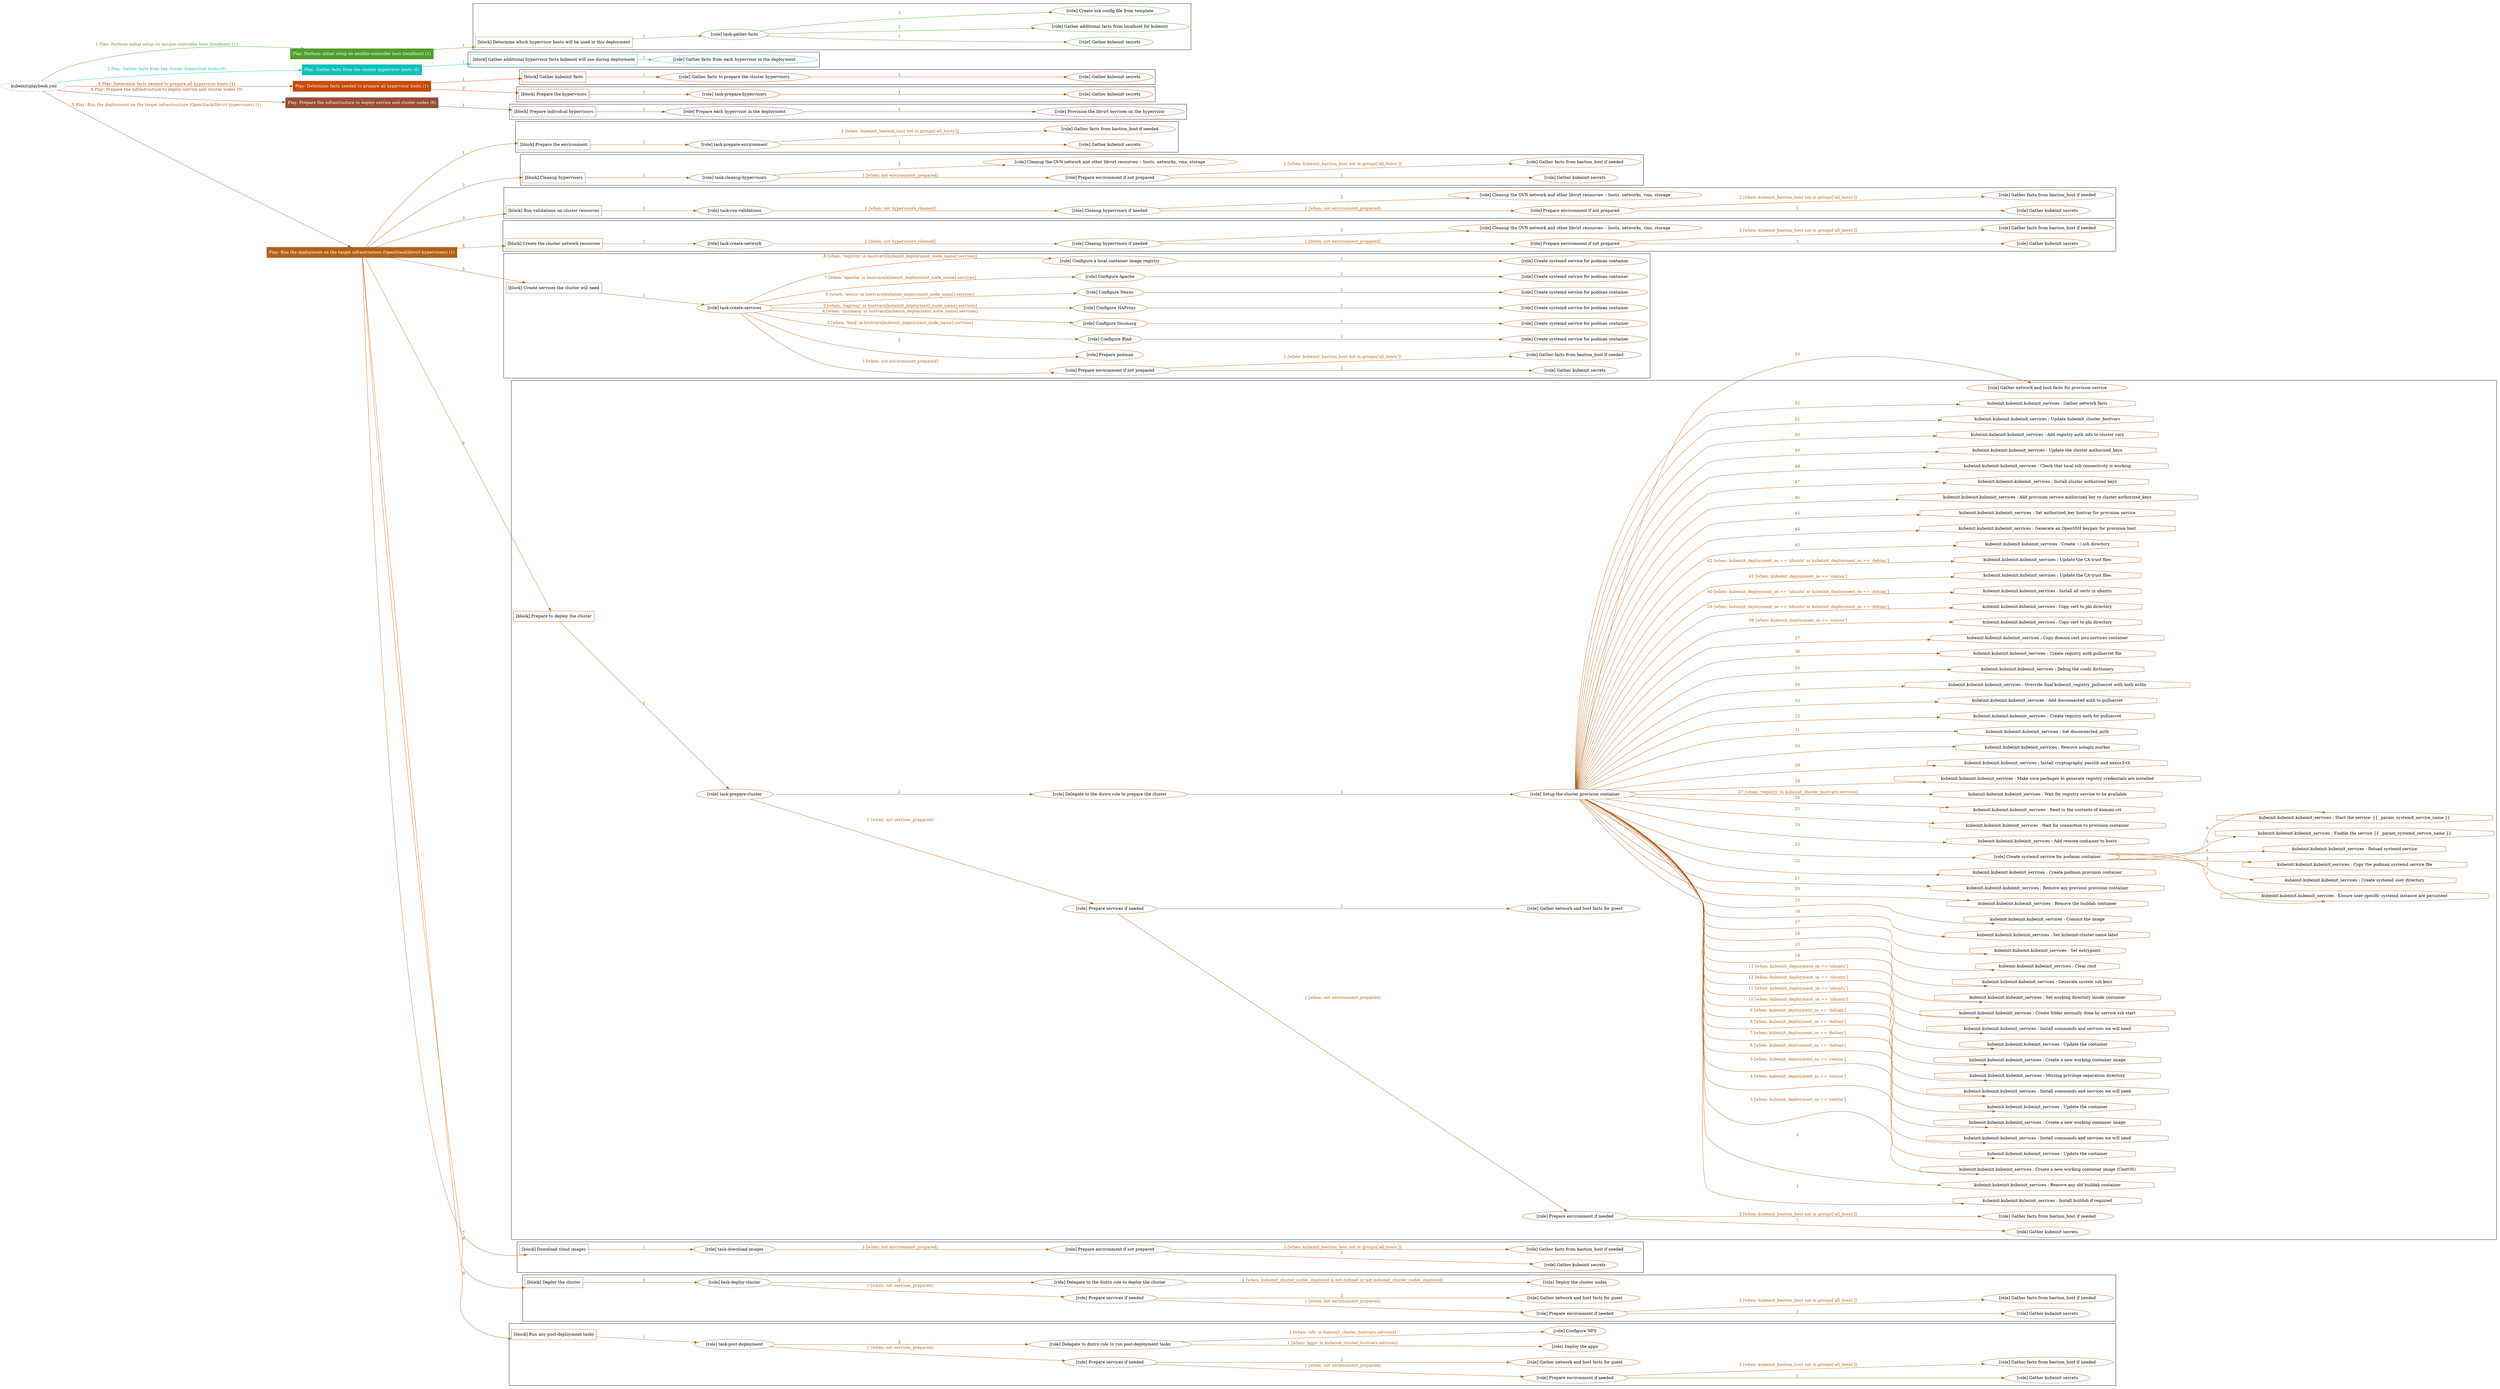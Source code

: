 digraph {
	graph [concentrate=true ordering=in rankdir=LR ratio=fill]
	edge [esep=5 sep=10]
	"kubeinit/playbook.yml" [URL="/home/runner/work/kubeinit/kubeinit/kubeinit/playbook.yml" id=playbook_130f2bae style=dotted]
	"kubeinit/playbook.yml" -> play_3ea96049 [label="1 Play: Perform initial setup on ansible-controller host (localhost) (1)" color="#519e2e" fontcolor="#519e2e" id=edge_play_3ea96049 labeltooltip="1 Play: Perform initial setup on ansible-controller host (localhost) (1)" tooltip="1 Play: Perform initial setup on ansible-controller host (localhost) (1)"]
	subgraph "Play: Perform initial setup on ansible-controller host (localhost) (1)" {
		play_3ea96049 [label="Play: Perform initial setup on ansible-controller host (localhost) (1)" URL="/home/runner/work/kubeinit/kubeinit/kubeinit/playbook.yml" color="#519e2e" fontcolor="#ffffff" id=play_3ea96049 shape=box style=filled tooltip=localhost]
		play_3ea96049 -> block_36d9224a [label=1 color="#519e2e" fontcolor="#519e2e" id=edge_block_36d9224a labeltooltip=1 tooltip=1]
		subgraph cluster_block_36d9224a {
			block_36d9224a [label="[block] Determine which hypervisor hosts will be used in this deployment" URL="/home/runner/work/kubeinit/kubeinit/kubeinit/playbook.yml" color="#519e2e" id=block_36d9224a labeltooltip="Determine which hypervisor hosts will be used in this deployment" shape=box tooltip="Determine which hypervisor hosts will be used in this deployment"]
			block_36d9224a -> role_3656e10f [label="1 " color="#519e2e" fontcolor="#519e2e" id=edge_role_3656e10f labeltooltip="1 " tooltip="1 "]
			subgraph "task-gather-facts" {
				role_3656e10f [label="[role] task-gather-facts" URL="/home/runner/work/kubeinit/kubeinit/kubeinit/playbook.yml" color="#519e2e" id=role_3656e10f tooltip="task-gather-facts"]
				role_3656e10f -> role_811a4535 [label="1 " color="#519e2e" fontcolor="#519e2e" id=edge_role_811a4535 labeltooltip="1 " tooltip="1 "]
				subgraph "Gather kubeinit secrets" {
					role_811a4535 [label="[role] Gather kubeinit secrets" URL="/home/runner/.ansible/collections/ansible_collections/kubeinit/kubeinit/roles/kubeinit_prepare/tasks/build_hypervisors_group.yml" color="#519e2e" id=role_811a4535 tooltip="Gather kubeinit secrets"]
				}
				role_3656e10f -> role_29246b6e [label="2 " color="#519e2e" fontcolor="#519e2e" id=edge_role_29246b6e labeltooltip="2 " tooltip="2 "]
				subgraph "Gather additional facts from localhost for kubeinit" {
					role_29246b6e [label="[role] Gather additional facts from localhost for kubeinit" URL="/home/runner/.ansible/collections/ansible_collections/kubeinit/kubeinit/roles/kubeinit_prepare/tasks/build_hypervisors_group.yml" color="#519e2e" id=role_29246b6e tooltip="Gather additional facts from localhost for kubeinit"]
				}
				role_3656e10f -> role_9f3b62b2 [label="3 " color="#519e2e" fontcolor="#519e2e" id=edge_role_9f3b62b2 labeltooltip="3 " tooltip="3 "]
				subgraph "Create ssh config file from template" {
					role_9f3b62b2 [label="[role] Create ssh config file from template" URL="/home/runner/.ansible/collections/ansible_collections/kubeinit/kubeinit/roles/kubeinit_prepare/tasks/build_hypervisors_group.yml" color="#519e2e" id=role_9f3b62b2 tooltip="Create ssh config file from template"]
				}
			}
		}
	}
	"kubeinit/playbook.yml" -> play_30afe621 [label="2 Play: Gather facts from the cluster hypervisor hosts (0)" color="#0ac2b7" fontcolor="#0ac2b7" id=edge_play_30afe621 labeltooltip="2 Play: Gather facts from the cluster hypervisor hosts (0)" tooltip="2 Play: Gather facts from the cluster hypervisor hosts (0)"]
	subgraph "Play: Gather facts from the cluster hypervisor hosts (0)" {
		play_30afe621 [label="Play: Gather facts from the cluster hypervisor hosts (0)" URL="/home/runner/work/kubeinit/kubeinit/kubeinit/playbook.yml" color="#0ac2b7" fontcolor="#ffffff" id=play_30afe621 shape=box style=filled tooltip="Play: Gather facts from the cluster hypervisor hosts (0)"]
		play_30afe621 -> block_4930d446 [label=1 color="#0ac2b7" fontcolor="#0ac2b7" id=edge_block_4930d446 labeltooltip=1 tooltip=1]
		subgraph cluster_block_4930d446 {
			block_4930d446 [label="[block] Gather additional hypervisor facts kubeinit will use during deployment" URL="/home/runner/work/kubeinit/kubeinit/kubeinit/playbook.yml" color="#0ac2b7" id=block_4930d446 labeltooltip="Gather additional hypervisor facts kubeinit will use during deployment" shape=box tooltip="Gather additional hypervisor facts kubeinit will use during deployment"]
			block_4930d446 -> role_ce09e59c [label="1 " color="#0ac2b7" fontcolor="#0ac2b7" id=edge_role_ce09e59c labeltooltip="1 " tooltip="1 "]
			subgraph "Gather facts from each hypervisor in the deployment" {
				role_ce09e59c [label="[role] Gather facts from each hypervisor in the deployment" URL="/home/runner/work/kubeinit/kubeinit/kubeinit/playbook.yml" color="#0ac2b7" id=role_ce09e59c tooltip="Gather facts from each hypervisor in the deployment"]
			}
		}
	}
	"kubeinit/playbook.yml" -> play_2c8f721a [label="3 Play: Determine facts needed to prepare all hypervisor hosts (1)" color="#ca4802" fontcolor="#ca4802" id=edge_play_2c8f721a labeltooltip="3 Play: Determine facts needed to prepare all hypervisor hosts (1)" tooltip="3 Play: Determine facts needed to prepare all hypervisor hosts (1)"]
	subgraph "Play: Determine facts needed to prepare all hypervisor hosts (1)" {
		play_2c8f721a [label="Play: Determine facts needed to prepare all hypervisor hosts (1)" URL="/home/runner/work/kubeinit/kubeinit/kubeinit/playbook.yml" color="#ca4802" fontcolor="#ffffff" id=play_2c8f721a shape=box style=filled tooltip=localhost]
		play_2c8f721a -> block_ce0f8fdd [label=1 color="#ca4802" fontcolor="#ca4802" id=edge_block_ce0f8fdd labeltooltip=1 tooltip=1]
		subgraph cluster_block_ce0f8fdd {
			block_ce0f8fdd [label="[block] Gather kubeinit facts" URL="/home/runner/work/kubeinit/kubeinit/kubeinit/playbook.yml" color="#ca4802" id=block_ce0f8fdd labeltooltip="Gather kubeinit facts" shape=box tooltip="Gather kubeinit facts"]
			block_ce0f8fdd -> role_ce289eb5 [label="1 " color="#ca4802" fontcolor="#ca4802" id=edge_role_ce289eb5 labeltooltip="1 " tooltip="1 "]
			subgraph "Gather facts to prepare the cluster hypervisors" {
				role_ce289eb5 [label="[role] Gather facts to prepare the cluster hypervisors" URL="/home/runner/work/kubeinit/kubeinit/kubeinit/playbook.yml" color="#ca4802" id=role_ce289eb5 tooltip="Gather facts to prepare the cluster hypervisors"]
				role_ce289eb5 -> role_03d1b811 [label="1 " color="#ca4802" fontcolor="#ca4802" id=edge_role_03d1b811 labeltooltip="1 " tooltip="1 "]
				subgraph "Gather kubeinit secrets" {
					role_03d1b811 [label="[role] Gather kubeinit secrets" URL="/home/runner/.ansible/collections/ansible_collections/kubeinit/kubeinit/roles/kubeinit_prepare/tasks/gather_kubeinit_facts.yml" color="#ca4802" id=role_03d1b811 tooltip="Gather kubeinit secrets"]
				}
			}
		}
		play_2c8f721a -> block_c49a6ba9 [label=2 color="#ca4802" fontcolor="#ca4802" id=edge_block_c49a6ba9 labeltooltip=2 tooltip=2]
		subgraph cluster_block_c49a6ba9 {
			block_c49a6ba9 [label="[block] Prepare the hypervisors" URL="/home/runner/work/kubeinit/kubeinit/kubeinit/playbook.yml" color="#ca4802" id=block_c49a6ba9 labeltooltip="Prepare the hypervisors" shape=box tooltip="Prepare the hypervisors"]
			block_c49a6ba9 -> role_85722291 [label="1 " color="#ca4802" fontcolor="#ca4802" id=edge_role_85722291 labeltooltip="1 " tooltip="1 "]
			subgraph "task-prepare-hypervisors" {
				role_85722291 [label="[role] task-prepare-hypervisors" URL="/home/runner/work/kubeinit/kubeinit/kubeinit/playbook.yml" color="#ca4802" id=role_85722291 tooltip="task-prepare-hypervisors"]
				role_85722291 -> role_fce94a2a [label="1 " color="#ca4802" fontcolor="#ca4802" id=edge_role_fce94a2a labeltooltip="1 " tooltip="1 "]
				subgraph "Gather kubeinit secrets" {
					role_fce94a2a [label="[role] Gather kubeinit secrets" URL="/home/runner/.ansible/collections/ansible_collections/kubeinit/kubeinit/roles/kubeinit_prepare/tasks/gather_kubeinit_facts.yml" color="#ca4802" id=role_fce94a2a tooltip="Gather kubeinit secrets"]
				}
			}
		}
	}
	"kubeinit/playbook.yml" -> play_26212450 [label="4 Play: Prepare the infrastructure to deploy service and cluster nodes (0)" color="#984e34" fontcolor="#984e34" id=edge_play_26212450 labeltooltip="4 Play: Prepare the infrastructure to deploy service and cluster nodes (0)" tooltip="4 Play: Prepare the infrastructure to deploy service and cluster nodes (0)"]
	subgraph "Play: Prepare the infrastructure to deploy service and cluster nodes (0)" {
		play_26212450 [label="Play: Prepare the infrastructure to deploy service and cluster nodes (0)" URL="/home/runner/work/kubeinit/kubeinit/kubeinit/playbook.yml" color="#984e34" fontcolor="#ffffff" id=play_26212450 shape=box style=filled tooltip="Play: Prepare the infrastructure to deploy service and cluster nodes (0)"]
		play_26212450 -> block_84d096fc [label=1 color="#984e34" fontcolor="#984e34" id=edge_block_84d096fc labeltooltip=1 tooltip=1]
		subgraph cluster_block_84d096fc {
			block_84d096fc [label="[block] Prepare individual hypervisors" URL="/home/runner/work/kubeinit/kubeinit/kubeinit/playbook.yml" color="#984e34" id=block_84d096fc labeltooltip="Prepare individual hypervisors" shape=box tooltip="Prepare individual hypervisors"]
			block_84d096fc -> role_dadd1c6a [label="1 " color="#984e34" fontcolor="#984e34" id=edge_role_dadd1c6a labeltooltip="1 " tooltip="1 "]
			subgraph "Prepare each hypervisor in the deployment" {
				role_dadd1c6a [label="[role] Prepare each hypervisor in the deployment" URL="/home/runner/work/kubeinit/kubeinit/kubeinit/playbook.yml" color="#984e34" id=role_dadd1c6a tooltip="Prepare each hypervisor in the deployment"]
				role_dadd1c6a -> role_65d162a9 [label="1 " color="#984e34" fontcolor="#984e34" id=edge_role_65d162a9 labeltooltip="1 " tooltip="1 "]
				subgraph "Provision the libvirt services on the hypervisor" {
					role_65d162a9 [label="[role] Provision the libvirt services on the hypervisor" URL="/home/runner/.ansible/collections/ansible_collections/kubeinit/kubeinit/roles/kubeinit_prepare/tasks/prepare_hypervisor.yml" color="#984e34" id=role_65d162a9 tooltip="Provision the libvirt services on the hypervisor"]
				}
			}
		}
	}
	"kubeinit/playbook.yml" -> play_c25b1b44 [label="5 Play: Run the deployment on the target infrastructure (OpenStack/libvirt hypervisors) (1)" color="#b46218" fontcolor="#b46218" id=edge_play_c25b1b44 labeltooltip="5 Play: Run the deployment on the target infrastructure (OpenStack/libvirt hypervisors) (1)" tooltip="5 Play: Run the deployment on the target infrastructure (OpenStack/libvirt hypervisors) (1)"]
	subgraph "Play: Run the deployment on the target infrastructure (OpenStack/libvirt hypervisors) (1)" {
		play_c25b1b44 [label="Play: Run the deployment on the target infrastructure (OpenStack/libvirt hypervisors) (1)" URL="/home/runner/work/kubeinit/kubeinit/kubeinit/playbook.yml" color="#b46218" fontcolor="#ffffff" id=play_c25b1b44 shape=box style=filled tooltip=localhost]
		play_c25b1b44 -> block_1e9b5841 [label=1 color="#b46218" fontcolor="#b46218" id=edge_block_1e9b5841 labeltooltip=1 tooltip=1]
		subgraph cluster_block_1e9b5841 {
			block_1e9b5841 [label="[block] Prepare the environment" URL="/home/runner/work/kubeinit/kubeinit/kubeinit/playbook.yml" color="#b46218" id=block_1e9b5841 labeltooltip="Prepare the environment" shape=box tooltip="Prepare the environment"]
			block_1e9b5841 -> role_927cdef2 [label="1 " color="#b46218" fontcolor="#b46218" id=edge_role_927cdef2 labeltooltip="1 " tooltip="1 "]
			subgraph "task-prepare-environment" {
				role_927cdef2 [label="[role] task-prepare-environment" URL="/home/runner/work/kubeinit/kubeinit/kubeinit/playbook.yml" color="#b46218" id=role_927cdef2 tooltip="task-prepare-environment"]
				role_927cdef2 -> role_a9992cbf [label="1 " color="#b46218" fontcolor="#b46218" id=edge_role_a9992cbf labeltooltip="1 " tooltip="1 "]
				subgraph "Gather kubeinit secrets" {
					role_a9992cbf [label="[role] Gather kubeinit secrets" URL="/home/runner/.ansible/collections/ansible_collections/kubeinit/kubeinit/roles/kubeinit_prepare/tasks/gather_kubeinit_facts.yml" color="#b46218" id=role_a9992cbf tooltip="Gather kubeinit secrets"]
				}
				role_927cdef2 -> role_c718e182 [label="2 [when: kubeinit_bastion_host not in groups['all_hosts']]" color="#b46218" fontcolor="#b46218" id=edge_role_c718e182 labeltooltip="2 [when: kubeinit_bastion_host not in groups['all_hosts']]" tooltip="2 [when: kubeinit_bastion_host not in groups['all_hosts']]"]
				subgraph "Gather facts from bastion_host if needed" {
					role_c718e182 [label="[role] Gather facts from bastion_host if needed" URL="/home/runner/.ansible/collections/ansible_collections/kubeinit/kubeinit/roles/kubeinit_prepare/tasks/main.yml" color="#b46218" id=role_c718e182 tooltip="Gather facts from bastion_host if needed"]
				}
			}
		}
		play_c25b1b44 -> block_3f0a24bc [label=2 color="#b46218" fontcolor="#b46218" id=edge_block_3f0a24bc labeltooltip=2 tooltip=2]
		subgraph cluster_block_3f0a24bc {
			block_3f0a24bc [label="[block] Cleanup hypervisors" URL="/home/runner/work/kubeinit/kubeinit/kubeinit/playbook.yml" color="#b46218" id=block_3f0a24bc labeltooltip="Cleanup hypervisors" shape=box tooltip="Cleanup hypervisors"]
			block_3f0a24bc -> role_46c93fb9 [label="1 " color="#b46218" fontcolor="#b46218" id=edge_role_46c93fb9 labeltooltip="1 " tooltip="1 "]
			subgraph "task-cleanup-hypervisors" {
				role_46c93fb9 [label="[role] task-cleanup-hypervisors" URL="/home/runner/work/kubeinit/kubeinit/kubeinit/playbook.yml" color="#b46218" id=role_46c93fb9 tooltip="task-cleanup-hypervisors"]
				role_46c93fb9 -> role_c71a555e [label="1 [when: not environment_prepared]" color="#b46218" fontcolor="#b46218" id=edge_role_c71a555e labeltooltip="1 [when: not environment_prepared]" tooltip="1 [when: not environment_prepared]"]
				subgraph "Prepare environment if not prepared" {
					role_c71a555e [label="[role] Prepare environment if not prepared" URL="/home/runner/.ansible/collections/ansible_collections/kubeinit/kubeinit/roles/kubeinit_libvirt/tasks/cleanup_hypervisors.yml" color="#b46218" id=role_c71a555e tooltip="Prepare environment if not prepared"]
					role_c71a555e -> role_8876d42d [label="1 " color="#b46218" fontcolor="#b46218" id=edge_role_8876d42d labeltooltip="1 " tooltip="1 "]
					subgraph "Gather kubeinit secrets" {
						role_8876d42d [label="[role] Gather kubeinit secrets" URL="/home/runner/.ansible/collections/ansible_collections/kubeinit/kubeinit/roles/kubeinit_prepare/tasks/gather_kubeinit_facts.yml" color="#b46218" id=role_8876d42d tooltip="Gather kubeinit secrets"]
					}
					role_c71a555e -> role_ac152ea5 [label="2 [when: kubeinit_bastion_host not in groups['all_hosts']]" color="#b46218" fontcolor="#b46218" id=edge_role_ac152ea5 labeltooltip="2 [when: kubeinit_bastion_host not in groups['all_hosts']]" tooltip="2 [when: kubeinit_bastion_host not in groups['all_hosts']]"]
					subgraph "Gather facts from bastion_host if needed" {
						role_ac152ea5 [label="[role] Gather facts from bastion_host if needed" URL="/home/runner/.ansible/collections/ansible_collections/kubeinit/kubeinit/roles/kubeinit_prepare/tasks/main.yml" color="#b46218" id=role_ac152ea5 tooltip="Gather facts from bastion_host if needed"]
					}
				}
				role_46c93fb9 -> role_4dc71da2 [label="2 " color="#b46218" fontcolor="#b46218" id=edge_role_4dc71da2 labeltooltip="2 " tooltip="2 "]
				subgraph "Cleanup the OVN network and other libvirt resources -- hosts, networks, vms, storage" {
					role_4dc71da2 [label="[role] Cleanup the OVN network and other libvirt resources -- hosts, networks, vms, storage" URL="/home/runner/.ansible/collections/ansible_collections/kubeinit/kubeinit/roles/kubeinit_libvirt/tasks/cleanup_hypervisors.yml" color="#b46218" id=role_4dc71da2 tooltip="Cleanup the OVN network and other libvirt resources -- hosts, networks, vms, storage"]
				}
			}
		}
		play_c25b1b44 -> block_1de451f1 [label=3 color="#b46218" fontcolor="#b46218" id=edge_block_1de451f1 labeltooltip=3 tooltip=3]
		subgraph cluster_block_1de451f1 {
			block_1de451f1 [label="[block] Run validations on cluster resources" URL="/home/runner/work/kubeinit/kubeinit/kubeinit/playbook.yml" color="#b46218" id=block_1de451f1 labeltooltip="Run validations on cluster resources" shape=box tooltip="Run validations on cluster resources"]
			block_1de451f1 -> role_04ea9013 [label="1 " color="#b46218" fontcolor="#b46218" id=edge_role_04ea9013 labeltooltip="1 " tooltip="1 "]
			subgraph "task-run-validations" {
				role_04ea9013 [label="[role] task-run-validations" URL="/home/runner/work/kubeinit/kubeinit/kubeinit/playbook.yml" color="#b46218" id=role_04ea9013 tooltip="task-run-validations"]
				role_04ea9013 -> role_2fc0a213 [label="1 [when: not hypervisors_cleaned]" color="#b46218" fontcolor="#b46218" id=edge_role_2fc0a213 labeltooltip="1 [when: not hypervisors_cleaned]" tooltip="1 [when: not hypervisors_cleaned]"]
				subgraph "Cleanup hypervisors if needed" {
					role_2fc0a213 [label="[role] Cleanup hypervisors if needed" URL="/home/runner/.ansible/collections/ansible_collections/kubeinit/kubeinit/roles/kubeinit_validations/tasks/main.yml" color="#b46218" id=role_2fc0a213 tooltip="Cleanup hypervisors if needed"]
					role_2fc0a213 -> role_8bb4f324 [label="1 [when: not environment_prepared]" color="#b46218" fontcolor="#b46218" id=edge_role_8bb4f324 labeltooltip="1 [when: not environment_prepared]" tooltip="1 [when: not environment_prepared]"]
					subgraph "Prepare environment if not prepared" {
						role_8bb4f324 [label="[role] Prepare environment if not prepared" URL="/home/runner/.ansible/collections/ansible_collections/kubeinit/kubeinit/roles/kubeinit_libvirt/tasks/cleanup_hypervisors.yml" color="#b46218" id=role_8bb4f324 tooltip="Prepare environment if not prepared"]
						role_8bb4f324 -> role_043b89d8 [label="1 " color="#b46218" fontcolor="#b46218" id=edge_role_043b89d8 labeltooltip="1 " tooltip="1 "]
						subgraph "Gather kubeinit secrets" {
							role_043b89d8 [label="[role] Gather kubeinit secrets" URL="/home/runner/.ansible/collections/ansible_collections/kubeinit/kubeinit/roles/kubeinit_prepare/tasks/gather_kubeinit_facts.yml" color="#b46218" id=role_043b89d8 tooltip="Gather kubeinit secrets"]
						}
						role_8bb4f324 -> role_cbb70b29 [label="2 [when: kubeinit_bastion_host not in groups['all_hosts']]" color="#b46218" fontcolor="#b46218" id=edge_role_cbb70b29 labeltooltip="2 [when: kubeinit_bastion_host not in groups['all_hosts']]" tooltip="2 [when: kubeinit_bastion_host not in groups['all_hosts']]"]
						subgraph "Gather facts from bastion_host if needed" {
							role_cbb70b29 [label="[role] Gather facts from bastion_host if needed" URL="/home/runner/.ansible/collections/ansible_collections/kubeinit/kubeinit/roles/kubeinit_prepare/tasks/main.yml" color="#b46218" id=role_cbb70b29 tooltip="Gather facts from bastion_host if needed"]
						}
					}
					role_2fc0a213 -> role_989357c4 [label="2 " color="#b46218" fontcolor="#b46218" id=edge_role_989357c4 labeltooltip="2 " tooltip="2 "]
					subgraph "Cleanup the OVN network and other libvirt resources -- hosts, networks, vms, storage" {
						role_989357c4 [label="[role] Cleanup the OVN network and other libvirt resources -- hosts, networks, vms, storage" URL="/home/runner/.ansible/collections/ansible_collections/kubeinit/kubeinit/roles/kubeinit_libvirt/tasks/cleanup_hypervisors.yml" color="#b46218" id=role_989357c4 tooltip="Cleanup the OVN network and other libvirt resources -- hosts, networks, vms, storage"]
					}
				}
			}
		}
		play_c25b1b44 -> block_946d7347 [label=4 color="#b46218" fontcolor="#b46218" id=edge_block_946d7347 labeltooltip=4 tooltip=4]
		subgraph cluster_block_946d7347 {
			block_946d7347 [label="[block] Create the cluster network resources" URL="/home/runner/work/kubeinit/kubeinit/kubeinit/playbook.yml" color="#b46218" id=block_946d7347 labeltooltip="Create the cluster network resources" shape=box tooltip="Create the cluster network resources"]
			block_946d7347 -> role_34d01cf8 [label="1 " color="#b46218" fontcolor="#b46218" id=edge_role_34d01cf8 labeltooltip="1 " tooltip="1 "]
			subgraph "task-create-network" {
				role_34d01cf8 [label="[role] task-create-network" URL="/home/runner/work/kubeinit/kubeinit/kubeinit/playbook.yml" color="#b46218" id=role_34d01cf8 tooltip="task-create-network"]
				role_34d01cf8 -> role_88092159 [label="1 [when: not hypervisors_cleaned]" color="#b46218" fontcolor="#b46218" id=edge_role_88092159 labeltooltip="1 [when: not hypervisors_cleaned]" tooltip="1 [when: not hypervisors_cleaned]"]
				subgraph "Cleanup hypervisors if needed" {
					role_88092159 [label="[role] Cleanup hypervisors if needed" URL="/home/runner/.ansible/collections/ansible_collections/kubeinit/kubeinit/roles/kubeinit_libvirt/tasks/create_network.yml" color="#b46218" id=role_88092159 tooltip="Cleanup hypervisors if needed"]
					role_88092159 -> role_cd85ecae [label="1 [when: not environment_prepared]" color="#b46218" fontcolor="#b46218" id=edge_role_cd85ecae labeltooltip="1 [when: not environment_prepared]" tooltip="1 [when: not environment_prepared]"]
					subgraph "Prepare environment if not prepared" {
						role_cd85ecae [label="[role] Prepare environment if not prepared" URL="/home/runner/.ansible/collections/ansible_collections/kubeinit/kubeinit/roles/kubeinit_libvirt/tasks/cleanup_hypervisors.yml" color="#b46218" id=role_cd85ecae tooltip="Prepare environment if not prepared"]
						role_cd85ecae -> role_aebacdf4 [label="1 " color="#b46218" fontcolor="#b46218" id=edge_role_aebacdf4 labeltooltip="1 " tooltip="1 "]
						subgraph "Gather kubeinit secrets" {
							role_aebacdf4 [label="[role] Gather kubeinit secrets" URL="/home/runner/.ansible/collections/ansible_collections/kubeinit/kubeinit/roles/kubeinit_prepare/tasks/gather_kubeinit_facts.yml" color="#b46218" id=role_aebacdf4 tooltip="Gather kubeinit secrets"]
						}
						role_cd85ecae -> role_8f07edf1 [label="2 [when: kubeinit_bastion_host not in groups['all_hosts']]" color="#b46218" fontcolor="#b46218" id=edge_role_8f07edf1 labeltooltip="2 [when: kubeinit_bastion_host not in groups['all_hosts']]" tooltip="2 [when: kubeinit_bastion_host not in groups['all_hosts']]"]
						subgraph "Gather facts from bastion_host if needed" {
							role_8f07edf1 [label="[role] Gather facts from bastion_host if needed" URL="/home/runner/.ansible/collections/ansible_collections/kubeinit/kubeinit/roles/kubeinit_prepare/tasks/main.yml" color="#b46218" id=role_8f07edf1 tooltip="Gather facts from bastion_host if needed"]
						}
					}
					role_88092159 -> role_b5a7475a [label="2 " color="#b46218" fontcolor="#b46218" id=edge_role_b5a7475a labeltooltip="2 " tooltip="2 "]
					subgraph "Cleanup the OVN network and other libvirt resources -- hosts, networks, vms, storage" {
						role_b5a7475a [label="[role] Cleanup the OVN network and other libvirt resources -- hosts, networks, vms, storage" URL="/home/runner/.ansible/collections/ansible_collections/kubeinit/kubeinit/roles/kubeinit_libvirt/tasks/cleanup_hypervisors.yml" color="#b46218" id=role_b5a7475a tooltip="Cleanup the OVN network and other libvirt resources -- hosts, networks, vms, storage"]
					}
				}
			}
		}
		play_c25b1b44 -> block_dff14df3 [label=5 color="#b46218" fontcolor="#b46218" id=edge_block_dff14df3 labeltooltip=5 tooltip=5]
		subgraph cluster_block_dff14df3 {
			block_dff14df3 [label="[block] Create services the cluster will need" URL="/home/runner/work/kubeinit/kubeinit/kubeinit/playbook.yml" color="#b46218" id=block_dff14df3 labeltooltip="Create services the cluster will need" shape=box tooltip="Create services the cluster will need"]
			block_dff14df3 -> role_edbb496e [label="1 " color="#b46218" fontcolor="#b46218" id=edge_role_edbb496e labeltooltip="1 " tooltip="1 "]
			subgraph "task-create-services" {
				role_edbb496e [label="[role] task-create-services" URL="/home/runner/work/kubeinit/kubeinit/kubeinit/playbook.yml" color="#b46218" id=role_edbb496e tooltip="task-create-services"]
				role_edbb496e -> role_9dc7fd92 [label="1 [when: not environment_prepared]" color="#b46218" fontcolor="#b46218" id=edge_role_9dc7fd92 labeltooltip="1 [when: not environment_prepared]" tooltip="1 [when: not environment_prepared]"]
				subgraph "Prepare environment if not prepared" {
					role_9dc7fd92 [label="[role] Prepare environment if not prepared" URL="/home/runner/.ansible/collections/ansible_collections/kubeinit/kubeinit/roles/kubeinit_services/tasks/main.yml" color="#b46218" id=role_9dc7fd92 tooltip="Prepare environment if not prepared"]
					role_9dc7fd92 -> role_64233a90 [label="1 " color="#b46218" fontcolor="#b46218" id=edge_role_64233a90 labeltooltip="1 " tooltip="1 "]
					subgraph "Gather kubeinit secrets" {
						role_64233a90 [label="[role] Gather kubeinit secrets" URL="/home/runner/.ansible/collections/ansible_collections/kubeinit/kubeinit/roles/kubeinit_prepare/tasks/gather_kubeinit_facts.yml" color="#b46218" id=role_64233a90 tooltip="Gather kubeinit secrets"]
					}
					role_9dc7fd92 -> role_bf88bd58 [label="2 [when: kubeinit_bastion_host not in groups['all_hosts']]" color="#b46218" fontcolor="#b46218" id=edge_role_bf88bd58 labeltooltip="2 [when: kubeinit_bastion_host not in groups['all_hosts']]" tooltip="2 [when: kubeinit_bastion_host not in groups['all_hosts']]"]
					subgraph "Gather facts from bastion_host if needed" {
						role_bf88bd58 [label="[role] Gather facts from bastion_host if needed" URL="/home/runner/.ansible/collections/ansible_collections/kubeinit/kubeinit/roles/kubeinit_prepare/tasks/main.yml" color="#b46218" id=role_bf88bd58 tooltip="Gather facts from bastion_host if needed"]
					}
				}
				role_edbb496e -> role_fedade31 [label="2 " color="#b46218" fontcolor="#b46218" id=edge_role_fedade31 labeltooltip="2 " tooltip="2 "]
				subgraph "Prepare podman" {
					role_fedade31 [label="[role] Prepare podman" URL="/home/runner/.ansible/collections/ansible_collections/kubeinit/kubeinit/roles/kubeinit_services/tasks/00_create_service_pod.yml" color="#b46218" id=role_fedade31 tooltip="Prepare podman"]
				}
				role_edbb496e -> role_00497f75 [label="3 [when: 'bind' in hostvars[kubeinit_deployment_node_name].services]" color="#b46218" fontcolor="#b46218" id=edge_role_00497f75 labeltooltip="3 [when: 'bind' in hostvars[kubeinit_deployment_node_name].services]" tooltip="3 [when: 'bind' in hostvars[kubeinit_deployment_node_name].services]"]
				subgraph "Configure Bind" {
					role_00497f75 [label="[role] Configure Bind" URL="/home/runner/.ansible/collections/ansible_collections/kubeinit/kubeinit/roles/kubeinit_services/tasks/start_services_containers.yml" color="#b46218" id=role_00497f75 tooltip="Configure Bind"]
					role_00497f75 -> role_b63e1e9e [label="1 " color="#b46218" fontcolor="#b46218" id=edge_role_b63e1e9e labeltooltip="1 " tooltip="1 "]
					subgraph "Create systemd service for podman container" {
						role_b63e1e9e [label="[role] Create systemd service for podman container" URL="/home/runner/.ansible/collections/ansible_collections/kubeinit/kubeinit/roles/kubeinit_bind/tasks/main.yml" color="#b46218" id=role_b63e1e9e tooltip="Create systemd service for podman container"]
					}
				}
				role_edbb496e -> role_c15a5064 [label="4 [when: 'dnsmasq' in hostvars[kubeinit_deployment_node_name].services]" color="#b46218" fontcolor="#b46218" id=edge_role_c15a5064 labeltooltip="4 [when: 'dnsmasq' in hostvars[kubeinit_deployment_node_name].services]" tooltip="4 [when: 'dnsmasq' in hostvars[kubeinit_deployment_node_name].services]"]
				subgraph "Configure Dnsmasq" {
					role_c15a5064 [label="[role] Configure Dnsmasq" URL="/home/runner/.ansible/collections/ansible_collections/kubeinit/kubeinit/roles/kubeinit_services/tasks/start_services_containers.yml" color="#b46218" id=role_c15a5064 tooltip="Configure Dnsmasq"]
					role_c15a5064 -> role_f32104dc [label="1 " color="#b46218" fontcolor="#b46218" id=edge_role_f32104dc labeltooltip="1 " tooltip="1 "]
					subgraph "Create systemd service for podman container" {
						role_f32104dc [label="[role] Create systemd service for podman container" URL="/home/runner/.ansible/collections/ansible_collections/kubeinit/kubeinit/roles/kubeinit_dnsmasq/tasks/main.yml" color="#b46218" id=role_f32104dc tooltip="Create systemd service for podman container"]
					}
				}
				role_edbb496e -> role_39e02d4f [label="5 [when: 'haproxy' in hostvars[kubeinit_deployment_node_name].services]" color="#b46218" fontcolor="#b46218" id=edge_role_39e02d4f labeltooltip="5 [when: 'haproxy' in hostvars[kubeinit_deployment_node_name].services]" tooltip="5 [when: 'haproxy' in hostvars[kubeinit_deployment_node_name].services]"]
				subgraph "Configure HAProxy" {
					role_39e02d4f [label="[role] Configure HAProxy" URL="/home/runner/.ansible/collections/ansible_collections/kubeinit/kubeinit/roles/kubeinit_services/tasks/start_services_containers.yml" color="#b46218" id=role_39e02d4f tooltip="Configure HAProxy"]
					role_39e02d4f -> role_38302a4a [label="1 " color="#b46218" fontcolor="#b46218" id=edge_role_38302a4a labeltooltip="1 " tooltip="1 "]
					subgraph "Create systemd service for podman container" {
						role_38302a4a [label="[role] Create systemd service for podman container" URL="/home/runner/.ansible/collections/ansible_collections/kubeinit/kubeinit/roles/kubeinit_haproxy/tasks/main.yml" color="#b46218" id=role_38302a4a tooltip="Create systemd service for podman container"]
					}
				}
				role_edbb496e -> role_a901a2af [label="6 [when: 'nexus' in hostvars[kubeinit_deployment_node_name].services]" color="#b46218" fontcolor="#b46218" id=edge_role_a901a2af labeltooltip="6 [when: 'nexus' in hostvars[kubeinit_deployment_node_name].services]" tooltip="6 [when: 'nexus' in hostvars[kubeinit_deployment_node_name].services]"]
				subgraph "Configure Nexus" {
					role_a901a2af [label="[role] Configure Nexus" URL="/home/runner/.ansible/collections/ansible_collections/kubeinit/kubeinit/roles/kubeinit_services/tasks/start_services_containers.yml" color="#b46218" id=role_a901a2af tooltip="Configure Nexus"]
					role_a901a2af -> role_8fb09395 [label="1 " color="#b46218" fontcolor="#b46218" id=edge_role_8fb09395 labeltooltip="1 " tooltip="1 "]
					subgraph "Create systemd service for podman container" {
						role_8fb09395 [label="[role] Create systemd service for podman container" URL="/home/runner/.ansible/collections/ansible_collections/kubeinit/kubeinit/roles/kubeinit_nexus/tasks/main.yml" color="#b46218" id=role_8fb09395 tooltip="Create systemd service for podman container"]
					}
				}
				role_edbb496e -> role_8b3a860e [label="7 [when: 'apache' in hostvars[kubeinit_deployment_node_name].services]" color="#b46218" fontcolor="#b46218" id=edge_role_8b3a860e labeltooltip="7 [when: 'apache' in hostvars[kubeinit_deployment_node_name].services]" tooltip="7 [when: 'apache' in hostvars[kubeinit_deployment_node_name].services]"]
				subgraph "Configure Apache" {
					role_8b3a860e [label="[role] Configure Apache" URL="/home/runner/.ansible/collections/ansible_collections/kubeinit/kubeinit/roles/kubeinit_services/tasks/start_services_containers.yml" color="#b46218" id=role_8b3a860e tooltip="Configure Apache"]
					role_8b3a860e -> role_eb2224f1 [label="1 " color="#b46218" fontcolor="#b46218" id=edge_role_eb2224f1 labeltooltip="1 " tooltip="1 "]
					subgraph "Create systemd service for podman container" {
						role_eb2224f1 [label="[role] Create systemd service for podman container" URL="/home/runner/.ansible/collections/ansible_collections/kubeinit/kubeinit/roles/kubeinit_apache/tasks/main.yml" color="#b46218" id=role_eb2224f1 tooltip="Create systemd service for podman container"]
					}
				}
				role_edbb496e -> role_51c5a7aa [label="8 [when: 'registry' in hostvars[kubeinit_deployment_node_name].services]" color="#b46218" fontcolor="#b46218" id=edge_role_51c5a7aa labeltooltip="8 [when: 'registry' in hostvars[kubeinit_deployment_node_name].services]" tooltip="8 [when: 'registry' in hostvars[kubeinit_deployment_node_name].services]"]
				subgraph "Configure a local container image registry" {
					role_51c5a7aa [label="[role] Configure a local container image registry" URL="/home/runner/.ansible/collections/ansible_collections/kubeinit/kubeinit/roles/kubeinit_services/tasks/start_services_containers.yml" color="#b46218" id=role_51c5a7aa tooltip="Configure a local container image registry"]
					role_51c5a7aa -> role_d8c71add [label="1 " color="#b46218" fontcolor="#b46218" id=edge_role_d8c71add labeltooltip="1 " tooltip="1 "]
					subgraph "Create systemd service for podman container" {
						role_d8c71add [label="[role] Create systemd service for podman container" URL="/home/runner/.ansible/collections/ansible_collections/kubeinit/kubeinit/roles/kubeinit_registry/tasks/main.yml" color="#b46218" id=role_d8c71add tooltip="Create systemd service for podman container"]
					}
				}
			}
		}
		play_c25b1b44 -> block_9f7d0c98 [label=6 color="#b46218" fontcolor="#b46218" id=edge_block_9f7d0c98 labeltooltip=6 tooltip=6]
		subgraph cluster_block_9f7d0c98 {
			block_9f7d0c98 [label="[block] Prepare to deploy the cluster" URL="/home/runner/work/kubeinit/kubeinit/kubeinit/playbook.yml" color="#b46218" id=block_9f7d0c98 labeltooltip="Prepare to deploy the cluster" shape=box tooltip="Prepare to deploy the cluster"]
			block_9f7d0c98 -> role_d517ae5f [label="1 " color="#b46218" fontcolor="#b46218" id=edge_role_d517ae5f labeltooltip="1 " tooltip="1 "]
			subgraph "task-prepare-cluster" {
				role_d517ae5f [label="[role] task-prepare-cluster" URL="/home/runner/work/kubeinit/kubeinit/kubeinit/playbook.yml" color="#b46218" id=role_d517ae5f tooltip="task-prepare-cluster"]
				role_d517ae5f -> role_4ae4c690 [label="1 [when: not services_prepared]" color="#b46218" fontcolor="#b46218" id=edge_role_4ae4c690 labeltooltip="1 [when: not services_prepared]" tooltip="1 [when: not services_prepared]"]
				subgraph "Prepare services if needed" {
					role_4ae4c690 [label="[role] Prepare services if needed" URL="/home/runner/.ansible/collections/ansible_collections/kubeinit/kubeinit/roles/kubeinit_prepare/tasks/prepare_cluster.yml" color="#b46218" id=role_4ae4c690 tooltip="Prepare services if needed"]
					role_4ae4c690 -> role_158148b5 [label="1 [when: not environment_prepared]" color="#b46218" fontcolor="#b46218" id=edge_role_158148b5 labeltooltip="1 [when: not environment_prepared]" tooltip="1 [when: not environment_prepared]"]
					subgraph "Prepare environment if needed" {
						role_158148b5 [label="[role] Prepare environment if needed" URL="/home/runner/.ansible/collections/ansible_collections/kubeinit/kubeinit/roles/kubeinit_services/tasks/prepare_services.yml" color="#b46218" id=role_158148b5 tooltip="Prepare environment if needed"]
						role_158148b5 -> role_5634fa63 [label="1 " color="#b46218" fontcolor="#b46218" id=edge_role_5634fa63 labeltooltip="1 " tooltip="1 "]
						subgraph "Gather kubeinit secrets" {
							role_5634fa63 [label="[role] Gather kubeinit secrets" URL="/home/runner/.ansible/collections/ansible_collections/kubeinit/kubeinit/roles/kubeinit_prepare/tasks/gather_kubeinit_facts.yml" color="#b46218" id=role_5634fa63 tooltip="Gather kubeinit secrets"]
						}
						role_158148b5 -> role_0b4b18c2 [label="2 [when: kubeinit_bastion_host not in groups['all_hosts']]" color="#b46218" fontcolor="#b46218" id=edge_role_0b4b18c2 labeltooltip="2 [when: kubeinit_bastion_host not in groups['all_hosts']]" tooltip="2 [when: kubeinit_bastion_host not in groups['all_hosts']]"]
						subgraph "Gather facts from bastion_host if needed" {
							role_0b4b18c2 [label="[role] Gather facts from bastion_host if needed" URL="/home/runner/.ansible/collections/ansible_collections/kubeinit/kubeinit/roles/kubeinit_prepare/tasks/main.yml" color="#b46218" id=role_0b4b18c2 tooltip="Gather facts from bastion_host if needed"]
						}
					}
					role_4ae4c690 -> role_82af3dc7 [label="2 " color="#b46218" fontcolor="#b46218" id=edge_role_82af3dc7 labeltooltip="2 " tooltip="2 "]
					subgraph "Gather network and host facts for guest" {
						role_82af3dc7 [label="[role] Gather network and host facts for guest" URL="/home/runner/.ansible/collections/ansible_collections/kubeinit/kubeinit/roles/kubeinit_services/tasks/prepare_services.yml" color="#b46218" id=role_82af3dc7 tooltip="Gather network and host facts for guest"]
					}
				}
				role_d517ae5f -> role_5450f6db [label="2 " color="#b46218" fontcolor="#b46218" id=edge_role_5450f6db labeltooltip="2 " tooltip="2 "]
				subgraph "Delegate to the distro role to prepare the cluster" {
					role_5450f6db [label="[role] Delegate to the distro role to prepare the cluster" URL="/home/runner/.ansible/collections/ansible_collections/kubeinit/kubeinit/roles/kubeinit_prepare/tasks/prepare_cluster.yml" color="#b46218" id=role_5450f6db tooltip="Delegate to the distro role to prepare the cluster"]
					role_5450f6db -> role_c8cf4a67 [label="1 " color="#b46218" fontcolor="#b46218" id=edge_role_c8cf4a67 labeltooltip="1 " tooltip="1 "]
					subgraph "Setup the cluster provision container" {
						role_c8cf4a67 [label="[role] Setup the cluster provision container" URL="/home/runner/.ansible/collections/ansible_collections/kubeinit/kubeinit/roles/kubeinit_cdk/tasks/prepare_cluster.yml" color="#b46218" id=role_c8cf4a67 tooltip="Setup the cluster provision container"]
						task_22e0f1e2 [label="kubeinit.kubeinit.kubeinit_services : Install buildah if required" URL="/home/runner/.ansible/collections/ansible_collections/kubeinit/kubeinit/roles/kubeinit_services/tasks/create_provision_container.yml" color="#b46218" id=task_22e0f1e2 shape=octagon tooltip="kubeinit.kubeinit.kubeinit_services : Install buildah if required"]
						role_c8cf4a67 -> task_22e0f1e2 [label="1 " color="#b46218" fontcolor="#b46218" id=edge_task_22e0f1e2 labeltooltip="1 " tooltip="1 "]
						task_1f894efd [label="kubeinit.kubeinit.kubeinit_services : Remove any old buildah container" URL="/home/runner/.ansible/collections/ansible_collections/kubeinit/kubeinit/roles/kubeinit_services/tasks/create_provision_container.yml" color="#b46218" id=task_1f894efd shape=octagon tooltip="kubeinit.kubeinit.kubeinit_services : Remove any old buildah container"]
						role_c8cf4a67 -> task_1f894efd [label="2 " color="#b46218" fontcolor="#b46218" id=edge_task_1f894efd labeltooltip="2 " tooltip="2 "]
						task_3779e01d [label="kubeinit.kubeinit.kubeinit_services : Create a new working container image (CentOS)" URL="/home/runner/.ansible/collections/ansible_collections/kubeinit/kubeinit/roles/kubeinit_services/tasks/create_provision_container.yml" color="#b46218" id=task_3779e01d shape=octagon tooltip="kubeinit.kubeinit.kubeinit_services : Create a new working container image (CentOS)"]
						role_c8cf4a67 -> task_3779e01d [label="3 [when: kubeinit_deployment_os == 'centos']" color="#b46218" fontcolor="#b46218" id=edge_task_3779e01d labeltooltip="3 [when: kubeinit_deployment_os == 'centos']" tooltip="3 [when: kubeinit_deployment_os == 'centos']"]
						task_d7016890 [label="kubeinit.kubeinit.kubeinit_services : Update the container" URL="/home/runner/.ansible/collections/ansible_collections/kubeinit/kubeinit/roles/kubeinit_services/tasks/create_provision_container.yml" color="#b46218" id=task_d7016890 shape=octagon tooltip="kubeinit.kubeinit.kubeinit_services : Update the container"]
						role_c8cf4a67 -> task_d7016890 [label="4 [when: kubeinit_deployment_os == 'centos']" color="#b46218" fontcolor="#b46218" id=edge_task_d7016890 labeltooltip="4 [when: kubeinit_deployment_os == 'centos']" tooltip="4 [when: kubeinit_deployment_os == 'centos']"]
						task_cb1c10c2 [label="kubeinit.kubeinit.kubeinit_services : Install commands and services we will need" URL="/home/runner/.ansible/collections/ansible_collections/kubeinit/kubeinit/roles/kubeinit_services/tasks/create_provision_container.yml" color="#b46218" id=task_cb1c10c2 shape=octagon tooltip="kubeinit.kubeinit.kubeinit_services : Install commands and services we will need"]
						role_c8cf4a67 -> task_cb1c10c2 [label="5 [when: kubeinit_deployment_os == 'centos']" color="#b46218" fontcolor="#b46218" id=edge_task_cb1c10c2 labeltooltip="5 [when: kubeinit_deployment_os == 'centos']" tooltip="5 [when: kubeinit_deployment_os == 'centos']"]
						task_a8716c32 [label="kubeinit.kubeinit.kubeinit_services : Create a new working container image" URL="/home/runner/.ansible/collections/ansible_collections/kubeinit/kubeinit/roles/kubeinit_services/tasks/create_provision_container.yml" color="#b46218" id=task_a8716c32 shape=octagon tooltip="kubeinit.kubeinit.kubeinit_services : Create a new working container image"]
						role_c8cf4a67 -> task_a8716c32 [label="6 [when: kubeinit_deployment_os == 'debian']" color="#b46218" fontcolor="#b46218" id=edge_task_a8716c32 labeltooltip="6 [when: kubeinit_deployment_os == 'debian']" tooltip="6 [when: kubeinit_deployment_os == 'debian']"]
						task_88d38f47 [label="kubeinit.kubeinit.kubeinit_services : Update the container" URL="/home/runner/.ansible/collections/ansible_collections/kubeinit/kubeinit/roles/kubeinit_services/tasks/create_provision_container.yml" color="#b46218" id=task_88d38f47 shape=octagon tooltip="kubeinit.kubeinit.kubeinit_services : Update the container"]
						role_c8cf4a67 -> task_88d38f47 [label="7 [when: kubeinit_deployment_os == 'debian']" color="#b46218" fontcolor="#b46218" id=edge_task_88d38f47 labeltooltip="7 [when: kubeinit_deployment_os == 'debian']" tooltip="7 [when: kubeinit_deployment_os == 'debian']"]
						task_b36fb47a [label="kubeinit.kubeinit.kubeinit_services : Install commands and services we will need" URL="/home/runner/.ansible/collections/ansible_collections/kubeinit/kubeinit/roles/kubeinit_services/tasks/create_provision_container.yml" color="#b46218" id=task_b36fb47a shape=octagon tooltip="kubeinit.kubeinit.kubeinit_services : Install commands and services we will need"]
						role_c8cf4a67 -> task_b36fb47a [label="8 [when: kubeinit_deployment_os == 'debian']" color="#b46218" fontcolor="#b46218" id=edge_task_b36fb47a labeltooltip="8 [when: kubeinit_deployment_os == 'debian']" tooltip="8 [when: kubeinit_deployment_os == 'debian']"]
						task_2067b403 [label="kubeinit.kubeinit.kubeinit_services : Missing privilege separation directory" URL="/home/runner/.ansible/collections/ansible_collections/kubeinit/kubeinit/roles/kubeinit_services/tasks/create_provision_container.yml" color="#b46218" id=task_2067b403 shape=octagon tooltip="kubeinit.kubeinit.kubeinit_services : Missing privilege separation directory"]
						role_c8cf4a67 -> task_2067b403 [label="9 [when: kubeinit_deployment_os == 'debian']" color="#b46218" fontcolor="#b46218" id=edge_task_2067b403 labeltooltip="9 [when: kubeinit_deployment_os == 'debian']" tooltip="9 [when: kubeinit_deployment_os == 'debian']"]
						task_0cee18f8 [label="kubeinit.kubeinit.kubeinit_services : Create a new working container image" URL="/home/runner/.ansible/collections/ansible_collections/kubeinit/kubeinit/roles/kubeinit_services/tasks/create_provision_container.yml" color="#b46218" id=task_0cee18f8 shape=octagon tooltip="kubeinit.kubeinit.kubeinit_services : Create a new working container image"]
						role_c8cf4a67 -> task_0cee18f8 [label="10 [when: kubeinit_deployment_os == 'ubuntu']" color="#b46218" fontcolor="#b46218" id=edge_task_0cee18f8 labeltooltip="10 [when: kubeinit_deployment_os == 'ubuntu']" tooltip="10 [when: kubeinit_deployment_os == 'ubuntu']"]
						task_15254eeb [label="kubeinit.kubeinit.kubeinit_services : Update the container" URL="/home/runner/.ansible/collections/ansible_collections/kubeinit/kubeinit/roles/kubeinit_services/tasks/create_provision_container.yml" color="#b46218" id=task_15254eeb shape=octagon tooltip="kubeinit.kubeinit.kubeinit_services : Update the container"]
						role_c8cf4a67 -> task_15254eeb [label="11 [when: kubeinit_deployment_os == 'ubuntu']" color="#b46218" fontcolor="#b46218" id=edge_task_15254eeb labeltooltip="11 [when: kubeinit_deployment_os == 'ubuntu']" tooltip="11 [when: kubeinit_deployment_os == 'ubuntu']"]
						task_2f50b925 [label="kubeinit.kubeinit.kubeinit_services : Install commands and services we will need" URL="/home/runner/.ansible/collections/ansible_collections/kubeinit/kubeinit/roles/kubeinit_services/tasks/create_provision_container.yml" color="#b46218" id=task_2f50b925 shape=octagon tooltip="kubeinit.kubeinit.kubeinit_services : Install commands and services we will need"]
						role_c8cf4a67 -> task_2f50b925 [label="12 [when: kubeinit_deployment_os == 'ubuntu']" color="#b46218" fontcolor="#b46218" id=edge_task_2f50b925 labeltooltip="12 [when: kubeinit_deployment_os == 'ubuntu']" tooltip="12 [when: kubeinit_deployment_os == 'ubuntu']"]
						task_72649473 [label="kubeinit.kubeinit.kubeinit_services : Create folder normally done by service ssh start" URL="/home/runner/.ansible/collections/ansible_collections/kubeinit/kubeinit/roles/kubeinit_services/tasks/create_provision_container.yml" color="#b46218" id=task_72649473 shape=octagon tooltip="kubeinit.kubeinit.kubeinit_services : Create folder normally done by service ssh start"]
						role_c8cf4a67 -> task_72649473 [label="13 [when: kubeinit_deployment_os == 'ubuntu']" color="#b46218" fontcolor="#b46218" id=edge_task_72649473 labeltooltip="13 [when: kubeinit_deployment_os == 'ubuntu']" tooltip="13 [when: kubeinit_deployment_os == 'ubuntu']"]
						task_170dde96 [label="kubeinit.kubeinit.kubeinit_services : Set working directory inside container" URL="/home/runner/.ansible/collections/ansible_collections/kubeinit/kubeinit/roles/kubeinit_services/tasks/create_provision_container.yml" color="#b46218" id=task_170dde96 shape=octagon tooltip="kubeinit.kubeinit.kubeinit_services : Set working directory inside container"]
						role_c8cf4a67 -> task_170dde96 [label="14 " color="#b46218" fontcolor="#b46218" id=edge_task_170dde96 labeltooltip="14 " tooltip="14 "]
						task_bfd68188 [label="kubeinit.kubeinit.kubeinit_services : Generate system ssh keys" URL="/home/runner/.ansible/collections/ansible_collections/kubeinit/kubeinit/roles/kubeinit_services/tasks/create_provision_container.yml" color="#b46218" id=task_bfd68188 shape=octagon tooltip="kubeinit.kubeinit.kubeinit_services : Generate system ssh keys"]
						role_c8cf4a67 -> task_bfd68188 [label="15 " color="#b46218" fontcolor="#b46218" id=edge_task_bfd68188 labeltooltip="15 " tooltip="15 "]
						task_87c7c453 [label="kubeinit.kubeinit.kubeinit_services : Clear cmd" URL="/home/runner/.ansible/collections/ansible_collections/kubeinit/kubeinit/roles/kubeinit_services/tasks/create_provision_container.yml" color="#b46218" id=task_87c7c453 shape=octagon tooltip="kubeinit.kubeinit.kubeinit_services : Clear cmd"]
						role_c8cf4a67 -> task_87c7c453 [label="16 " color="#b46218" fontcolor="#b46218" id=edge_task_87c7c453 labeltooltip="16 " tooltip="16 "]
						task_d56c7813 [label="kubeinit.kubeinit.kubeinit_services : Set entrypoint" URL="/home/runner/.ansible/collections/ansible_collections/kubeinit/kubeinit/roles/kubeinit_services/tasks/create_provision_container.yml" color="#b46218" id=task_d56c7813 shape=octagon tooltip="kubeinit.kubeinit.kubeinit_services : Set entrypoint"]
						role_c8cf4a67 -> task_d56c7813 [label="17 " color="#b46218" fontcolor="#b46218" id=edge_task_d56c7813 labeltooltip="17 " tooltip="17 "]
						task_2d8f33c6 [label="kubeinit.kubeinit.kubeinit_services : Set kubeinit-cluster-name label" URL="/home/runner/.ansible/collections/ansible_collections/kubeinit/kubeinit/roles/kubeinit_services/tasks/create_provision_container.yml" color="#b46218" id=task_2d8f33c6 shape=octagon tooltip="kubeinit.kubeinit.kubeinit_services : Set kubeinit-cluster-name label"]
						role_c8cf4a67 -> task_2d8f33c6 [label="18 " color="#b46218" fontcolor="#b46218" id=edge_task_2d8f33c6 labeltooltip="18 " tooltip="18 "]
						task_5a048022 [label="kubeinit.kubeinit.kubeinit_services : Commit the image" URL="/home/runner/.ansible/collections/ansible_collections/kubeinit/kubeinit/roles/kubeinit_services/tasks/create_provision_container.yml" color="#b46218" id=task_5a048022 shape=octagon tooltip="kubeinit.kubeinit.kubeinit_services : Commit the image"]
						role_c8cf4a67 -> task_5a048022 [label="19 " color="#b46218" fontcolor="#b46218" id=edge_task_5a048022 labeltooltip="19 " tooltip="19 "]
						task_d72e98aa [label="kubeinit.kubeinit.kubeinit_services : Remove the buildah container" URL="/home/runner/.ansible/collections/ansible_collections/kubeinit/kubeinit/roles/kubeinit_services/tasks/create_provision_container.yml" color="#b46218" id=task_d72e98aa shape=octagon tooltip="kubeinit.kubeinit.kubeinit_services : Remove the buildah container"]
						role_c8cf4a67 -> task_d72e98aa [label="20 " color="#b46218" fontcolor="#b46218" id=edge_task_d72e98aa labeltooltip="20 " tooltip="20 "]
						task_90c86f0a [label="kubeinit.kubeinit.kubeinit_services : Remove any previous provision container" URL="/home/runner/.ansible/collections/ansible_collections/kubeinit/kubeinit/roles/kubeinit_services/tasks/create_provision_container.yml" color="#b46218" id=task_90c86f0a shape=octagon tooltip="kubeinit.kubeinit.kubeinit_services : Remove any previous provision container"]
						role_c8cf4a67 -> task_90c86f0a [label="21 " color="#b46218" fontcolor="#b46218" id=edge_task_90c86f0a labeltooltip="21 " tooltip="21 "]
						task_e2299743 [label="kubeinit.kubeinit.kubeinit_services : Create podman provision container" URL="/home/runner/.ansible/collections/ansible_collections/kubeinit/kubeinit/roles/kubeinit_services/tasks/create_provision_container.yml" color="#b46218" id=task_e2299743 shape=octagon tooltip="kubeinit.kubeinit.kubeinit_services : Create podman provision container"]
						role_c8cf4a67 -> task_e2299743 [label="22 " color="#b46218" fontcolor="#b46218" id=edge_task_e2299743 labeltooltip="22 " tooltip="22 "]
						role_c8cf4a67 -> role_e1b59356 [label="23 " color="#b46218" fontcolor="#b46218" id=edge_role_e1b59356 labeltooltip="23 " tooltip="23 "]
						subgraph "Create systemd service for podman container" {
							role_e1b59356 [label="[role] Create systemd service for podman container" URL="/home/runner/.ansible/collections/ansible_collections/kubeinit/kubeinit/roles/kubeinit_services/tasks/create_provision_container.yml" color="#b46218" id=role_e1b59356 tooltip="Create systemd service for podman container"]
							task_fbad5360 [label="kubeinit.kubeinit.kubeinit_services : Ensure user specific systemd instance are persistent" URL="/home/runner/.ansible/collections/ansible_collections/kubeinit/kubeinit/roles/kubeinit_services/tasks/create_managed_service.yml" color="#b46218" id=task_fbad5360 shape=octagon tooltip="kubeinit.kubeinit.kubeinit_services : Ensure user specific systemd instance are persistent"]
							role_e1b59356 -> task_fbad5360 [label="1 " color="#b46218" fontcolor="#b46218" id=edge_task_fbad5360 labeltooltip="1 " tooltip="1 "]
							task_457b946f [label="kubeinit.kubeinit.kubeinit_services : Create systemd user directory" URL="/home/runner/.ansible/collections/ansible_collections/kubeinit/kubeinit/roles/kubeinit_services/tasks/create_managed_service.yml" color="#b46218" id=task_457b946f shape=octagon tooltip="kubeinit.kubeinit.kubeinit_services : Create systemd user directory"]
							role_e1b59356 -> task_457b946f [label="2 " color="#b46218" fontcolor="#b46218" id=edge_task_457b946f labeltooltip="2 " tooltip="2 "]
							task_b5ac04fc [label="kubeinit.kubeinit.kubeinit_services : Copy the podman systemd service file" URL="/home/runner/.ansible/collections/ansible_collections/kubeinit/kubeinit/roles/kubeinit_services/tasks/create_managed_service.yml" color="#b46218" id=task_b5ac04fc shape=octagon tooltip="kubeinit.kubeinit.kubeinit_services : Copy the podman systemd service file"]
							role_e1b59356 -> task_b5ac04fc [label="3 " color="#b46218" fontcolor="#b46218" id=edge_task_b5ac04fc labeltooltip="3 " tooltip="3 "]
							task_c8b3f3ee [label="kubeinit.kubeinit.kubeinit_services : Reload systemd service" URL="/home/runner/.ansible/collections/ansible_collections/kubeinit/kubeinit/roles/kubeinit_services/tasks/create_managed_service.yml" color="#b46218" id=task_c8b3f3ee shape=octagon tooltip="kubeinit.kubeinit.kubeinit_services : Reload systemd service"]
							role_e1b59356 -> task_c8b3f3ee [label="4 " color="#b46218" fontcolor="#b46218" id=edge_task_c8b3f3ee labeltooltip="4 " tooltip="4 "]
							task_36756340 [label="kubeinit.kubeinit.kubeinit_services : Enable the service {{ _param_systemd_service_name }}" URL="/home/runner/.ansible/collections/ansible_collections/kubeinit/kubeinit/roles/kubeinit_services/tasks/create_managed_service.yml" color="#b46218" id=task_36756340 shape=octagon tooltip="kubeinit.kubeinit.kubeinit_services : Enable the service {{ _param_systemd_service_name }}"]
							role_e1b59356 -> task_36756340 [label="5 " color="#b46218" fontcolor="#b46218" id=edge_task_36756340 labeltooltip="5 " tooltip="5 "]
							task_f54a7791 [label="kubeinit.kubeinit.kubeinit_services : Start the service: {{ _param_systemd_service_name }}" URL="/home/runner/.ansible/collections/ansible_collections/kubeinit/kubeinit/roles/kubeinit_services/tasks/create_managed_service.yml" color="#b46218" id=task_f54a7791 shape=octagon tooltip="kubeinit.kubeinit.kubeinit_services : Start the service: {{ _param_systemd_service_name }}"]
							role_e1b59356 -> task_f54a7791 [label="6 " color="#b46218" fontcolor="#b46218" id=edge_task_f54a7791 labeltooltip="6 " tooltip="6 "]
						}
						task_11d88a4d [label="kubeinit.kubeinit.kubeinit_services : Add remote container to hosts" URL="/home/runner/.ansible/collections/ansible_collections/kubeinit/kubeinit/roles/kubeinit_services/tasks/create_provision_container.yml" color="#b46218" id=task_11d88a4d shape=octagon tooltip="kubeinit.kubeinit.kubeinit_services : Add remote container to hosts"]
						role_c8cf4a67 -> task_11d88a4d [label="24 " color="#b46218" fontcolor="#b46218" id=edge_task_11d88a4d labeltooltip="24 " tooltip="24 "]
						task_68347bf9 [label="kubeinit.kubeinit.kubeinit_services : Wait for connection to provision container" URL="/home/runner/.ansible/collections/ansible_collections/kubeinit/kubeinit/roles/kubeinit_services/tasks/create_provision_container.yml" color="#b46218" id=task_68347bf9 shape=octagon tooltip="kubeinit.kubeinit.kubeinit_services : Wait for connection to provision container"]
						role_c8cf4a67 -> task_68347bf9 [label="25 " color="#b46218" fontcolor="#b46218" id=edge_task_68347bf9 labeltooltip="25 " tooltip="25 "]
						task_396434eb [label="kubeinit.kubeinit.kubeinit_services : Read in the contents of domain.crt" URL="/home/runner/.ansible/collections/ansible_collections/kubeinit/kubeinit/roles/kubeinit_services/tasks/create_provision_container.yml" color="#b46218" id=task_396434eb shape=octagon tooltip="kubeinit.kubeinit.kubeinit_services : Read in the contents of domain.crt"]
						role_c8cf4a67 -> task_396434eb [label="26 " color="#b46218" fontcolor="#b46218" id=edge_task_396434eb labeltooltip="26 " tooltip="26 "]
						task_80d0ce24 [label="kubeinit.kubeinit.kubeinit_services : Wait for registry service to be available" URL="/home/runner/.ansible/collections/ansible_collections/kubeinit/kubeinit/roles/kubeinit_services/tasks/create_provision_container.yml" color="#b46218" id=task_80d0ce24 shape=octagon tooltip="kubeinit.kubeinit.kubeinit_services : Wait for registry service to be available"]
						role_c8cf4a67 -> task_80d0ce24 [label="27 [when: 'registry' in kubeinit_cluster_hostvars.services]" color="#b46218" fontcolor="#b46218" id=edge_task_80d0ce24 labeltooltip="27 [when: 'registry' in kubeinit_cluster_hostvars.services]" tooltip="27 [when: 'registry' in kubeinit_cluster_hostvars.services]"]
						task_5c6315df [label="kubeinit.kubeinit.kubeinit_services : Make sure packages to generate registry credentials are installed" URL="/home/runner/.ansible/collections/ansible_collections/kubeinit/kubeinit/roles/kubeinit_services/tasks/create_provision_container.yml" color="#b46218" id=task_5c6315df shape=octagon tooltip="kubeinit.kubeinit.kubeinit_services : Make sure packages to generate registry credentials are installed"]
						role_c8cf4a67 -> task_5c6315df [label="28 " color="#b46218" fontcolor="#b46218" id=edge_task_5c6315df labeltooltip="28 " tooltip="28 "]
						task_b72c5b8a [label="kubeinit.kubeinit.kubeinit_services : Install cryptography, passlib and nexus3-cli" URL="/home/runner/.ansible/collections/ansible_collections/kubeinit/kubeinit/roles/kubeinit_services/tasks/create_provision_container.yml" color="#b46218" id=task_b72c5b8a shape=octagon tooltip="kubeinit.kubeinit.kubeinit_services : Install cryptography, passlib and nexus3-cli"]
						role_c8cf4a67 -> task_b72c5b8a [label="29 " color="#b46218" fontcolor="#b46218" id=edge_task_b72c5b8a labeltooltip="29 " tooltip="29 "]
						task_66688c7c [label="kubeinit.kubeinit.kubeinit_services : Remove nologin marker" URL="/home/runner/.ansible/collections/ansible_collections/kubeinit/kubeinit/roles/kubeinit_services/tasks/create_provision_container.yml" color="#b46218" id=task_66688c7c shape=octagon tooltip="kubeinit.kubeinit.kubeinit_services : Remove nologin marker"]
						role_c8cf4a67 -> task_66688c7c [label="30 " color="#b46218" fontcolor="#b46218" id=edge_task_66688c7c labeltooltip="30 " tooltip="30 "]
						task_f08212bb [label="kubeinit.kubeinit.kubeinit_services : Set disconnected_auth" URL="/home/runner/.ansible/collections/ansible_collections/kubeinit/kubeinit/roles/kubeinit_services/tasks/create_provision_container.yml" color="#b46218" id=task_f08212bb shape=octagon tooltip="kubeinit.kubeinit.kubeinit_services : Set disconnected_auth"]
						role_c8cf4a67 -> task_f08212bb [label="31 " color="#b46218" fontcolor="#b46218" id=edge_task_f08212bb labeltooltip="31 " tooltip="31 "]
						task_4426e2cd [label="kubeinit.kubeinit.kubeinit_services : Create registry auth for pullsecret" URL="/home/runner/.ansible/collections/ansible_collections/kubeinit/kubeinit/roles/kubeinit_services/tasks/create_provision_container.yml" color="#b46218" id=task_4426e2cd shape=octagon tooltip="kubeinit.kubeinit.kubeinit_services : Create registry auth for pullsecret"]
						role_c8cf4a67 -> task_4426e2cd [label="32 " color="#b46218" fontcolor="#b46218" id=edge_task_4426e2cd labeltooltip="32 " tooltip="32 "]
						task_1a9acd26 [label="kubeinit.kubeinit.kubeinit_services : Add disconnected auth to pullsecret" URL="/home/runner/.ansible/collections/ansible_collections/kubeinit/kubeinit/roles/kubeinit_services/tasks/create_provision_container.yml" color="#b46218" id=task_1a9acd26 shape=octagon tooltip="kubeinit.kubeinit.kubeinit_services : Add disconnected auth to pullsecret"]
						role_c8cf4a67 -> task_1a9acd26 [label="33 " color="#b46218" fontcolor="#b46218" id=edge_task_1a9acd26 labeltooltip="33 " tooltip="33 "]
						task_2b4ce7e0 [label="kubeinit.kubeinit.kubeinit_services : Override final kubeinit_registry_pullsecret with both auths" URL="/home/runner/.ansible/collections/ansible_collections/kubeinit/kubeinit/roles/kubeinit_services/tasks/create_provision_container.yml" color="#b46218" id=task_2b4ce7e0 shape=octagon tooltip="kubeinit.kubeinit.kubeinit_services : Override final kubeinit_registry_pullsecret with both auths"]
						role_c8cf4a67 -> task_2b4ce7e0 [label="34 " color="#b46218" fontcolor="#b46218" id=edge_task_2b4ce7e0 labeltooltip="34 " tooltip="34 "]
						task_52cfaaf5 [label="kubeinit.kubeinit.kubeinit_services : Debug the creds dictionary" URL="/home/runner/.ansible/collections/ansible_collections/kubeinit/kubeinit/roles/kubeinit_services/tasks/create_provision_container.yml" color="#b46218" id=task_52cfaaf5 shape=octagon tooltip="kubeinit.kubeinit.kubeinit_services : Debug the creds dictionary"]
						role_c8cf4a67 -> task_52cfaaf5 [label="35 " color="#b46218" fontcolor="#b46218" id=edge_task_52cfaaf5 labeltooltip="35 " tooltip="35 "]
						task_4aa551fb [label="kubeinit.kubeinit.kubeinit_services : Create registry auth pullsecret file" URL="/home/runner/.ansible/collections/ansible_collections/kubeinit/kubeinit/roles/kubeinit_services/tasks/create_provision_container.yml" color="#b46218" id=task_4aa551fb shape=octagon tooltip="kubeinit.kubeinit.kubeinit_services : Create registry auth pullsecret file"]
						role_c8cf4a67 -> task_4aa551fb [label="36 " color="#b46218" fontcolor="#b46218" id=edge_task_4aa551fb labeltooltip="36 " tooltip="36 "]
						task_377badc1 [label="kubeinit.kubeinit.kubeinit_services : Copy domain cert into services container" URL="/home/runner/.ansible/collections/ansible_collections/kubeinit/kubeinit/roles/kubeinit_services/tasks/create_provision_container.yml" color="#b46218" id=task_377badc1 shape=octagon tooltip="kubeinit.kubeinit.kubeinit_services : Copy domain cert into services container"]
						role_c8cf4a67 -> task_377badc1 [label="37 " color="#b46218" fontcolor="#b46218" id=edge_task_377badc1 labeltooltip="37 " tooltip="37 "]
						task_d46669ae [label="kubeinit.kubeinit.kubeinit_services : Copy cert to pki directory" URL="/home/runner/.ansible/collections/ansible_collections/kubeinit/kubeinit/roles/kubeinit_services/tasks/create_provision_container.yml" color="#b46218" id=task_d46669ae shape=octagon tooltip="kubeinit.kubeinit.kubeinit_services : Copy cert to pki directory"]
						role_c8cf4a67 -> task_d46669ae [label="38 [when: kubeinit_deployment_os == 'centos']" color="#b46218" fontcolor="#b46218" id=edge_task_d46669ae labeltooltip="38 [when: kubeinit_deployment_os == 'centos']" tooltip="38 [when: kubeinit_deployment_os == 'centos']"]
						task_77fcb179 [label="kubeinit.kubeinit.kubeinit_services : Copy cert to pki directory" URL="/home/runner/.ansible/collections/ansible_collections/kubeinit/kubeinit/roles/kubeinit_services/tasks/create_provision_container.yml" color="#b46218" id=task_77fcb179 shape=octagon tooltip="kubeinit.kubeinit.kubeinit_services : Copy cert to pki directory"]
						role_c8cf4a67 -> task_77fcb179 [label="39 [when: kubeinit_deployment_os == 'ubuntu' or kubeinit_deployment_os == 'debian']" color="#b46218" fontcolor="#b46218" id=edge_task_77fcb179 labeltooltip="39 [when: kubeinit_deployment_os == 'ubuntu' or kubeinit_deployment_os == 'debian']" tooltip="39 [when: kubeinit_deployment_os == 'ubuntu' or kubeinit_deployment_os == 'debian']"]
						task_44ff81f9 [label="kubeinit.kubeinit.kubeinit_services : Install all certs in ubuntu" URL="/home/runner/.ansible/collections/ansible_collections/kubeinit/kubeinit/roles/kubeinit_services/tasks/create_provision_container.yml" color="#b46218" id=task_44ff81f9 shape=octagon tooltip="kubeinit.kubeinit.kubeinit_services : Install all certs in ubuntu"]
						role_c8cf4a67 -> task_44ff81f9 [label="40 [when: kubeinit_deployment_os == 'ubuntu' or kubeinit_deployment_os == 'debian']" color="#b46218" fontcolor="#b46218" id=edge_task_44ff81f9 labeltooltip="40 [when: kubeinit_deployment_os == 'ubuntu' or kubeinit_deployment_os == 'debian']" tooltip="40 [when: kubeinit_deployment_os == 'ubuntu' or kubeinit_deployment_os == 'debian']"]
						task_70acda97 [label="kubeinit.kubeinit.kubeinit_services : Update the CA trust files" URL="/home/runner/.ansible/collections/ansible_collections/kubeinit/kubeinit/roles/kubeinit_services/tasks/create_provision_container.yml" color="#b46218" id=task_70acda97 shape=octagon tooltip="kubeinit.kubeinit.kubeinit_services : Update the CA trust files"]
						role_c8cf4a67 -> task_70acda97 [label="41 [when: kubeinit_deployment_os == 'centos']" color="#b46218" fontcolor="#b46218" id=edge_task_70acda97 labeltooltip="41 [when: kubeinit_deployment_os == 'centos']" tooltip="41 [when: kubeinit_deployment_os == 'centos']"]
						task_4be21056 [label="kubeinit.kubeinit.kubeinit_services : Update the CA trust files" URL="/home/runner/.ansible/collections/ansible_collections/kubeinit/kubeinit/roles/kubeinit_services/tasks/create_provision_container.yml" color="#b46218" id=task_4be21056 shape=octagon tooltip="kubeinit.kubeinit.kubeinit_services : Update the CA trust files"]
						role_c8cf4a67 -> task_4be21056 [label="42 [when: kubeinit_deployment_os == 'ubuntu' or kubeinit_deployment_os == 'debian']" color="#b46218" fontcolor="#b46218" id=edge_task_4be21056 labeltooltip="42 [when: kubeinit_deployment_os == 'ubuntu' or kubeinit_deployment_os == 'debian']" tooltip="42 [when: kubeinit_deployment_os == 'ubuntu' or kubeinit_deployment_os == 'debian']"]
						task_1a0d8c5f [label="kubeinit.kubeinit.kubeinit_services : Create ~/.ssh directory" URL="/home/runner/.ansible/collections/ansible_collections/kubeinit/kubeinit/roles/kubeinit_services/tasks/create_provision_container.yml" color="#b46218" id=task_1a0d8c5f shape=octagon tooltip="kubeinit.kubeinit.kubeinit_services : Create ~/.ssh directory"]
						role_c8cf4a67 -> task_1a0d8c5f [label="43 " color="#b46218" fontcolor="#b46218" id=edge_task_1a0d8c5f labeltooltip="43 " tooltip="43 "]
						task_3d6d1e01 [label="kubeinit.kubeinit.kubeinit_services : Generate an OpenSSH keypair for provision host" URL="/home/runner/.ansible/collections/ansible_collections/kubeinit/kubeinit/roles/kubeinit_services/tasks/create_provision_container.yml" color="#b46218" id=task_3d6d1e01 shape=octagon tooltip="kubeinit.kubeinit.kubeinit_services : Generate an OpenSSH keypair for provision host"]
						role_c8cf4a67 -> task_3d6d1e01 [label="44 " color="#b46218" fontcolor="#b46218" id=edge_task_3d6d1e01 labeltooltip="44 " tooltip="44 "]
						task_f9ad5664 [label="kubeinit.kubeinit.kubeinit_services : Set authorized_key hostvar for provision service" URL="/home/runner/.ansible/collections/ansible_collections/kubeinit/kubeinit/roles/kubeinit_services/tasks/create_provision_container.yml" color="#b46218" id=task_f9ad5664 shape=octagon tooltip="kubeinit.kubeinit.kubeinit_services : Set authorized_key hostvar for provision service"]
						role_c8cf4a67 -> task_f9ad5664 [label="45 " color="#b46218" fontcolor="#b46218" id=edge_task_f9ad5664 labeltooltip="45 " tooltip="45 "]
						task_382894e0 [label="kubeinit.kubeinit.kubeinit_services : Add provision service authorized key to cluster authorized_keys" URL="/home/runner/.ansible/collections/ansible_collections/kubeinit/kubeinit/roles/kubeinit_services/tasks/create_provision_container.yml" color="#b46218" id=task_382894e0 shape=octagon tooltip="kubeinit.kubeinit.kubeinit_services : Add provision service authorized key to cluster authorized_keys"]
						role_c8cf4a67 -> task_382894e0 [label="46 " color="#b46218" fontcolor="#b46218" id=edge_task_382894e0 labeltooltip="46 " tooltip="46 "]
						task_2fd5770c [label="kubeinit.kubeinit.kubeinit_services : Install cluster authorized keys" URL="/home/runner/.ansible/collections/ansible_collections/kubeinit/kubeinit/roles/kubeinit_services/tasks/create_provision_container.yml" color="#b46218" id=task_2fd5770c shape=octagon tooltip="kubeinit.kubeinit.kubeinit_services : Install cluster authorized keys"]
						role_c8cf4a67 -> task_2fd5770c [label="47 " color="#b46218" fontcolor="#b46218" id=edge_task_2fd5770c labeltooltip="47 " tooltip="47 "]
						task_aef79dbd [label="kubeinit.kubeinit.kubeinit_services : Check that local ssh connectivity is working" URL="/home/runner/.ansible/collections/ansible_collections/kubeinit/kubeinit/roles/kubeinit_services/tasks/create_provision_container.yml" color="#b46218" id=task_aef79dbd shape=octagon tooltip="kubeinit.kubeinit.kubeinit_services : Check that local ssh connectivity is working"]
						role_c8cf4a67 -> task_aef79dbd [label="48 " color="#b46218" fontcolor="#b46218" id=edge_task_aef79dbd labeltooltip="48 " tooltip="48 "]
						task_2c40da42 [label="kubeinit.kubeinit.kubeinit_services : Update the cluster authorized_keys" URL="/home/runner/.ansible/collections/ansible_collections/kubeinit/kubeinit/roles/kubeinit_services/tasks/create_provision_container.yml" color="#b46218" id=task_2c40da42 shape=octagon tooltip="kubeinit.kubeinit.kubeinit_services : Update the cluster authorized_keys"]
						role_c8cf4a67 -> task_2c40da42 [label="49 " color="#b46218" fontcolor="#b46218" id=edge_task_2c40da42 labeltooltip="49 " tooltip="49 "]
						task_72230b95 [label="kubeinit.kubeinit.kubeinit_services : Add registry auth info to cluster vars" URL="/home/runner/.ansible/collections/ansible_collections/kubeinit/kubeinit/roles/kubeinit_services/tasks/create_provision_container.yml" color="#b46218" id=task_72230b95 shape=octagon tooltip="kubeinit.kubeinit.kubeinit_services : Add registry auth info to cluster vars"]
						role_c8cf4a67 -> task_72230b95 [label="50 " color="#b46218" fontcolor="#b46218" id=edge_task_72230b95 labeltooltip="50 " tooltip="50 "]
						task_93bc9316 [label="kubeinit.kubeinit.kubeinit_services : Update kubeinit_cluster_hostvars" URL="/home/runner/.ansible/collections/ansible_collections/kubeinit/kubeinit/roles/kubeinit_services/tasks/create_provision_container.yml" color="#b46218" id=task_93bc9316 shape=octagon tooltip="kubeinit.kubeinit.kubeinit_services : Update kubeinit_cluster_hostvars"]
						role_c8cf4a67 -> task_93bc9316 [label="51 " color="#b46218" fontcolor="#b46218" id=edge_task_93bc9316 labeltooltip="51 " tooltip="51 "]
						task_3421769d [label="kubeinit.kubeinit.kubeinit_services : Gather network facts" URL="/home/runner/.ansible/collections/ansible_collections/kubeinit/kubeinit/roles/kubeinit_services/tasks/create_provision_container.yml" color="#b46218" id=task_3421769d shape=octagon tooltip="kubeinit.kubeinit.kubeinit_services : Gather network facts"]
						role_c8cf4a67 -> task_3421769d [label="52 " color="#b46218" fontcolor="#b46218" id=edge_task_3421769d labeltooltip="52 " tooltip="52 "]
						role_c8cf4a67 -> role_5e6c3ebc [label="53 " color="#b46218" fontcolor="#b46218" id=edge_role_5e6c3ebc labeltooltip="53 " tooltip="53 "]
						subgraph "Gather network and host facts for provision service" {
							role_5e6c3ebc [label="[role] Gather network and host facts for provision service" URL="/home/runner/.ansible/collections/ansible_collections/kubeinit/kubeinit/roles/kubeinit_services/tasks/create_provision_container.yml" color="#b46218" id=role_5e6c3ebc tooltip="Gather network and host facts for provision service"]
						}
					}
				}
			}
		}
		play_c25b1b44 -> block_87d45603 [label=7 color="#b46218" fontcolor="#b46218" id=edge_block_87d45603 labeltooltip=7 tooltip=7]
		subgraph cluster_block_87d45603 {
			block_87d45603 [label="[block] Download cloud images" URL="/home/runner/work/kubeinit/kubeinit/kubeinit/playbook.yml" color="#b46218" id=block_87d45603 labeltooltip="Download cloud images" shape=box tooltip="Download cloud images"]
			block_87d45603 -> role_7e06c398 [label="1 " color="#b46218" fontcolor="#b46218" id=edge_role_7e06c398 labeltooltip="1 " tooltip="1 "]
			subgraph "task-download-images" {
				role_7e06c398 [label="[role] task-download-images" URL="/home/runner/work/kubeinit/kubeinit/kubeinit/playbook.yml" color="#b46218" id=role_7e06c398 tooltip="task-download-images"]
				role_7e06c398 -> role_074cdc1d [label="1 [when: not environment_prepared]" color="#b46218" fontcolor="#b46218" id=edge_role_074cdc1d labeltooltip="1 [when: not environment_prepared]" tooltip="1 [when: not environment_prepared]"]
				subgraph "Prepare environment if not prepared" {
					role_074cdc1d [label="[role] Prepare environment if not prepared" URL="/home/runner/.ansible/collections/ansible_collections/kubeinit/kubeinit/roles/kubeinit_libvirt/tasks/download_cloud_images.yml" color="#b46218" id=role_074cdc1d tooltip="Prepare environment if not prepared"]
					role_074cdc1d -> role_fda6ad0e [label="1 " color="#b46218" fontcolor="#b46218" id=edge_role_fda6ad0e labeltooltip="1 " tooltip="1 "]
					subgraph "Gather kubeinit secrets" {
						role_fda6ad0e [label="[role] Gather kubeinit secrets" URL="/home/runner/.ansible/collections/ansible_collections/kubeinit/kubeinit/roles/kubeinit_prepare/tasks/gather_kubeinit_facts.yml" color="#b46218" id=role_fda6ad0e tooltip="Gather kubeinit secrets"]
					}
					role_074cdc1d -> role_cd8989e7 [label="2 [when: kubeinit_bastion_host not in groups['all_hosts']]" color="#b46218" fontcolor="#b46218" id=edge_role_cd8989e7 labeltooltip="2 [when: kubeinit_bastion_host not in groups['all_hosts']]" tooltip="2 [when: kubeinit_bastion_host not in groups['all_hosts']]"]
					subgraph "Gather facts from bastion_host if needed" {
						role_cd8989e7 [label="[role] Gather facts from bastion_host if needed" URL="/home/runner/.ansible/collections/ansible_collections/kubeinit/kubeinit/roles/kubeinit_prepare/tasks/main.yml" color="#b46218" id=role_cd8989e7 tooltip="Gather facts from bastion_host if needed"]
					}
				}
			}
		}
		play_c25b1b44 -> block_37110b55 [label=8 color="#b46218" fontcolor="#b46218" id=edge_block_37110b55 labeltooltip=8 tooltip=8]
		subgraph cluster_block_37110b55 {
			block_37110b55 [label="[block] Deploy the cluster" URL="/home/runner/work/kubeinit/kubeinit/kubeinit/playbook.yml" color="#b46218" id=block_37110b55 labeltooltip="Deploy the cluster" shape=box tooltip="Deploy the cluster"]
			block_37110b55 -> role_cb5149e8 [label="1 " color="#b46218" fontcolor="#b46218" id=edge_role_cb5149e8 labeltooltip="1 " tooltip="1 "]
			subgraph "task-deploy-cluster" {
				role_cb5149e8 [label="[role] task-deploy-cluster" URL="/home/runner/work/kubeinit/kubeinit/kubeinit/playbook.yml" color="#b46218" id=role_cb5149e8 tooltip="task-deploy-cluster"]
				role_cb5149e8 -> role_771251bf [label="1 [when: not services_prepared]" color="#b46218" fontcolor="#b46218" id=edge_role_771251bf labeltooltip="1 [when: not services_prepared]" tooltip="1 [when: not services_prepared]"]
				subgraph "Prepare services if needed" {
					role_771251bf [label="[role] Prepare services if needed" URL="/home/runner/.ansible/collections/ansible_collections/kubeinit/kubeinit/roles/kubeinit_prepare/tasks/deploy_cluster.yml" color="#b46218" id=role_771251bf tooltip="Prepare services if needed"]
					role_771251bf -> role_40a3cf30 [label="1 [when: not environment_prepared]" color="#b46218" fontcolor="#b46218" id=edge_role_40a3cf30 labeltooltip="1 [when: not environment_prepared]" tooltip="1 [when: not environment_prepared]"]
					subgraph "Prepare environment if needed" {
						role_40a3cf30 [label="[role] Prepare environment if needed" URL="/home/runner/.ansible/collections/ansible_collections/kubeinit/kubeinit/roles/kubeinit_services/tasks/prepare_services.yml" color="#b46218" id=role_40a3cf30 tooltip="Prepare environment if needed"]
						role_40a3cf30 -> role_daba74dc [label="1 " color="#b46218" fontcolor="#b46218" id=edge_role_daba74dc labeltooltip="1 " tooltip="1 "]
						subgraph "Gather kubeinit secrets" {
							role_daba74dc [label="[role] Gather kubeinit secrets" URL="/home/runner/.ansible/collections/ansible_collections/kubeinit/kubeinit/roles/kubeinit_prepare/tasks/gather_kubeinit_facts.yml" color="#b46218" id=role_daba74dc tooltip="Gather kubeinit secrets"]
						}
						role_40a3cf30 -> role_63e0e4eb [label="2 [when: kubeinit_bastion_host not in groups['all_hosts']]" color="#b46218" fontcolor="#b46218" id=edge_role_63e0e4eb labeltooltip="2 [when: kubeinit_bastion_host not in groups['all_hosts']]" tooltip="2 [when: kubeinit_bastion_host not in groups['all_hosts']]"]
						subgraph "Gather facts from bastion_host if needed" {
							role_63e0e4eb [label="[role] Gather facts from bastion_host if needed" URL="/home/runner/.ansible/collections/ansible_collections/kubeinit/kubeinit/roles/kubeinit_prepare/tasks/main.yml" color="#b46218" id=role_63e0e4eb tooltip="Gather facts from bastion_host if needed"]
						}
					}
					role_771251bf -> role_3ed6a322 [label="2 " color="#b46218" fontcolor="#b46218" id=edge_role_3ed6a322 labeltooltip="2 " tooltip="2 "]
					subgraph "Gather network and host facts for guest" {
						role_3ed6a322 [label="[role] Gather network and host facts for guest" URL="/home/runner/.ansible/collections/ansible_collections/kubeinit/kubeinit/roles/kubeinit_services/tasks/prepare_services.yml" color="#b46218" id=role_3ed6a322 tooltip="Gather network and host facts for guest"]
					}
				}
				role_cb5149e8 -> role_1714d4d2 [label="2 " color="#b46218" fontcolor="#b46218" id=edge_role_1714d4d2 labeltooltip="2 " tooltip="2 "]
				subgraph "Delegate to the distro role to deploy the cluster" {
					role_1714d4d2 [label="[role] Delegate to the distro role to deploy the cluster" URL="/home/runner/.ansible/collections/ansible_collections/kubeinit/kubeinit/roles/kubeinit_prepare/tasks/deploy_cluster.yml" color="#b46218" id=role_1714d4d2 tooltip="Delegate to the distro role to deploy the cluster"]
					role_1714d4d2 -> role_3b99854b [label="1 [when: kubeinit_cluster_nodes_deployed is not defined or not kubeinit_cluster_nodes_deployed]" color="#b46218" fontcolor="#b46218" id=edge_role_3b99854b labeltooltip="1 [when: kubeinit_cluster_nodes_deployed is not defined or not kubeinit_cluster_nodes_deployed]" tooltip="1 [when: kubeinit_cluster_nodes_deployed is not defined or not kubeinit_cluster_nodes_deployed]"]
					subgraph "Deploy the cluster nodes" {
						role_3b99854b [label="[role] Deploy the cluster nodes" URL="/home/runner/.ansible/collections/ansible_collections/kubeinit/kubeinit/roles/kubeinit_cdk/tasks/main.yml" color="#b46218" id=role_3b99854b tooltip="Deploy the cluster nodes"]
					}
				}
			}
		}
		play_c25b1b44 -> block_a55e411e [label=9 color="#b46218" fontcolor="#b46218" id=edge_block_a55e411e labeltooltip=9 tooltip=9]
		subgraph cluster_block_a55e411e {
			block_a55e411e [label="[block] Run any post-deployment tasks" URL="/home/runner/work/kubeinit/kubeinit/kubeinit/playbook.yml" color="#b46218" id=block_a55e411e labeltooltip="Run any post-deployment tasks" shape=box tooltip="Run any post-deployment tasks"]
			block_a55e411e -> role_fdd93e26 [label="1 " color="#b46218" fontcolor="#b46218" id=edge_role_fdd93e26 labeltooltip="1 " tooltip="1 "]
			subgraph "task-post-deployment" {
				role_fdd93e26 [label="[role] task-post-deployment" URL="/home/runner/work/kubeinit/kubeinit/kubeinit/playbook.yml" color="#b46218" id=role_fdd93e26 tooltip="task-post-deployment"]
				role_fdd93e26 -> role_56f8a9e3 [label="1 [when: not services_prepared]" color="#b46218" fontcolor="#b46218" id=edge_role_56f8a9e3 labeltooltip="1 [when: not services_prepared]" tooltip="1 [when: not services_prepared]"]
				subgraph "Prepare services if needed" {
					role_56f8a9e3 [label="[role] Prepare services if needed" URL="/home/runner/.ansible/collections/ansible_collections/kubeinit/kubeinit/roles/kubeinit_prepare/tasks/post_deployment.yml" color="#b46218" id=role_56f8a9e3 tooltip="Prepare services if needed"]
					role_56f8a9e3 -> role_150beae1 [label="1 [when: not environment_prepared]" color="#b46218" fontcolor="#b46218" id=edge_role_150beae1 labeltooltip="1 [when: not environment_prepared]" tooltip="1 [when: not environment_prepared]"]
					subgraph "Prepare environment if needed" {
						role_150beae1 [label="[role] Prepare environment if needed" URL="/home/runner/.ansible/collections/ansible_collections/kubeinit/kubeinit/roles/kubeinit_services/tasks/prepare_services.yml" color="#b46218" id=role_150beae1 tooltip="Prepare environment if needed"]
						role_150beae1 -> role_4bc46088 [label="1 " color="#b46218" fontcolor="#b46218" id=edge_role_4bc46088 labeltooltip="1 " tooltip="1 "]
						subgraph "Gather kubeinit secrets" {
							role_4bc46088 [label="[role] Gather kubeinit secrets" URL="/home/runner/.ansible/collections/ansible_collections/kubeinit/kubeinit/roles/kubeinit_prepare/tasks/gather_kubeinit_facts.yml" color="#b46218" id=role_4bc46088 tooltip="Gather kubeinit secrets"]
						}
						role_150beae1 -> role_472044ce [label="2 [when: kubeinit_bastion_host not in groups['all_hosts']]" color="#b46218" fontcolor="#b46218" id=edge_role_472044ce labeltooltip="2 [when: kubeinit_bastion_host not in groups['all_hosts']]" tooltip="2 [when: kubeinit_bastion_host not in groups['all_hosts']]"]
						subgraph "Gather facts from bastion_host if needed" {
							role_472044ce [label="[role] Gather facts from bastion_host if needed" URL="/home/runner/.ansible/collections/ansible_collections/kubeinit/kubeinit/roles/kubeinit_prepare/tasks/main.yml" color="#b46218" id=role_472044ce tooltip="Gather facts from bastion_host if needed"]
						}
					}
					role_56f8a9e3 -> role_ec5c48fc [label="2 " color="#b46218" fontcolor="#b46218" id=edge_role_ec5c48fc labeltooltip="2 " tooltip="2 "]
					subgraph "Gather network and host facts for guest" {
						role_ec5c48fc [label="[role] Gather network and host facts for guest" URL="/home/runner/.ansible/collections/ansible_collections/kubeinit/kubeinit/roles/kubeinit_services/tasks/prepare_services.yml" color="#b46218" id=role_ec5c48fc tooltip="Gather network and host facts for guest"]
					}
				}
				role_fdd93e26 -> role_31ef5e81 [label="2 " color="#b46218" fontcolor="#b46218" id=edge_role_31ef5e81 labeltooltip="2 " tooltip="2 "]
				subgraph "Delegate to distro role to run post-deployment tasks" {
					role_31ef5e81 [label="[role] Delegate to distro role to run post-deployment tasks" URL="/home/runner/.ansible/collections/ansible_collections/kubeinit/kubeinit/roles/kubeinit_prepare/tasks/post_deployment.yml" color="#b46218" id=role_31ef5e81 tooltip="Delegate to distro role to run post-deployment tasks"]
					role_31ef5e81 -> role_0791e92a [label="1 [when: 'apps' in kubeinit_cluster_hostvars.services]" color="#b46218" fontcolor="#b46218" id=edge_role_0791e92a labeltooltip="1 [when: 'apps' in kubeinit_cluster_hostvars.services]" tooltip="1 [when: 'apps' in kubeinit_cluster_hostvars.services]"]
					subgraph "Deploy the apps" {
						role_0791e92a [label="[role] Deploy the apps" URL="/home/runner/.ansible/collections/ansible_collections/kubeinit/kubeinit/roles/kubeinit_cdk/tasks/post_deployment_tasks.yml" color="#b46218" id=role_0791e92a tooltip="Deploy the apps"]
					}
					role_31ef5e81 -> role_4f32d2ec [label="2 [when: 'nfs' in kubeinit_cluster_hostvars.services]" color="#b46218" fontcolor="#b46218" id=edge_role_4f32d2ec labeltooltip="2 [when: 'nfs' in kubeinit_cluster_hostvars.services]" tooltip="2 [when: 'nfs' in kubeinit_cluster_hostvars.services]"]
					subgraph "Configure NFS" {
						role_4f32d2ec [label="[role] Configure NFS" URL="/home/runner/.ansible/collections/ansible_collections/kubeinit/kubeinit/roles/kubeinit_cdk/tasks/post_deployment_tasks.yml" color="#b46218" id=role_4f32d2ec tooltip="Configure NFS"]
					}
				}
			}
		}
	}
}
